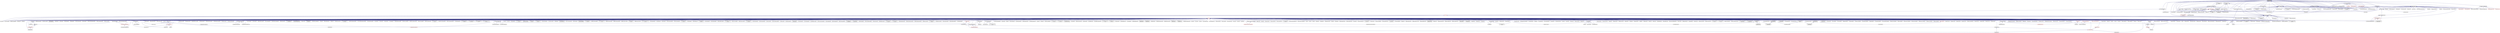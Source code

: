 digraph "counters.hpp"
{
  edge [fontname="Helvetica",fontsize="10",labelfontname="Helvetica",labelfontsize="10"];
  node [fontname="Helvetica",fontsize="10",shape=record];
  Node201 [label="counters.hpp",height=0.2,width=0.4,color="black", fillcolor="grey75", style="filled", fontcolor="black"];
  Node201 -> Node202 [dir="back",color="midnightblue",fontsize="10",style="solid",fontname="Helvetica"];
  Node202 [label="sine.cpp",height=0.2,width=0.4,color="black", fillcolor="white", style="filled",URL="$d3/d0d/server_2sine_8cpp.html"];
  Node201 -> Node203 [dir="back",color="midnightblue",fontsize="10",style="solid",fontname="Helvetica"];
  Node203 [label="performance_counters.hpp",height=0.2,width=0.4,color="black", fillcolor="white", style="filled",URL="$d6/dac/performance__counters_8hpp.html"];
  Node203 -> Node204 [dir="back",color="midnightblue",fontsize="10",style="solid",fontname="Helvetica"];
  Node204 [label="1d_stencil_4_repart.cpp",height=0.2,width=0.4,color="black", fillcolor="white", style="filled",URL="$d0/d6b/1d__stencil__4__repart_8cpp.html"];
  Node203 -> Node205 [dir="back",color="midnightblue",fontsize="10",style="solid",fontname="Helvetica"];
  Node205 [label="1d_stencil_4_throttle.cpp",height=0.2,width=0.4,color="black", fillcolor="white", style="filled",URL="$d6/de5/1d__stencil__4__throttle_8cpp.html"];
  Node203 -> Node206 [dir="back",color="midnightblue",fontsize="10",style="solid",fontname="Helvetica"];
  Node206 [label="apex_policy_engine\l_active_thread_count.cpp",height=0.2,width=0.4,color="black", fillcolor="white", style="filled",URL="$d5/d01/apex__policy__engine__active__thread__count_8cpp.html"];
  Node203 -> Node207 [dir="back",color="midnightblue",fontsize="10",style="solid",fontname="Helvetica"];
  Node207 [label="heartbeat.cpp",height=0.2,width=0.4,color="black", fillcolor="white", style="filled",URL="$d8/d98/heartbeat_8cpp.html"];
  Node203 -> Node208 [dir="back",color="midnightblue",fontsize="10",style="solid",fontname="Helvetica"];
  Node208 [label="access_counter_set.cpp",height=0.2,width=0.4,color="black", fillcolor="white", style="filled",URL="$dc/d52/access__counter__set_8cpp.html"];
  Node203 -> Node209 [dir="back",color="midnightblue",fontsize="10",style="solid",fontname="Helvetica"];
  Node209 [label="simplest_performance\l_counter.cpp",height=0.2,width=0.4,color="black", fillcolor="white", style="filled",URL="$d4/d4e/simplest__performance__counter_8cpp.html"];
  Node203 -> Node210 [dir="back",color="midnightblue",fontsize="10",style="solid",fontname="Helvetica"];
  Node210 [label="sine.cpp",height=0.2,width=0.4,color="black", fillcolor="white", style="filled",URL="$d5/dd8/sine_8cpp.html"];
  Node203 -> Node211 [dir="back",color="midnightblue",fontsize="10",style="solid",fontname="Helvetica"];
  Node211 [label="hpx.hpp",height=0.2,width=0.4,color="red", fillcolor="white", style="filled",URL="$d0/daa/hpx_8hpp.html"];
  Node211 -> Node212 [dir="back",color="midnightblue",fontsize="10",style="solid",fontname="Helvetica"];
  Node212 [label="1d_stencil_1.cpp",height=0.2,width=0.4,color="black", fillcolor="white", style="filled",URL="$d2/db1/1d__stencil__1_8cpp.html"];
  Node211 -> Node213 [dir="back",color="midnightblue",fontsize="10",style="solid",fontname="Helvetica"];
  Node213 [label="1d_stencil_2.cpp",height=0.2,width=0.4,color="black", fillcolor="white", style="filled",URL="$d3/dd1/1d__stencil__2_8cpp.html"];
  Node211 -> Node214 [dir="back",color="midnightblue",fontsize="10",style="solid",fontname="Helvetica"];
  Node214 [label="1d_stencil_3.cpp",height=0.2,width=0.4,color="black", fillcolor="white", style="filled",URL="$db/d19/1d__stencil__3_8cpp.html"];
  Node211 -> Node215 [dir="back",color="midnightblue",fontsize="10",style="solid",fontname="Helvetica"];
  Node215 [label="1d_stencil_4.cpp",height=0.2,width=0.4,color="black", fillcolor="white", style="filled",URL="$d1/d7d/1d__stencil__4_8cpp.html"];
  Node211 -> Node216 [dir="back",color="midnightblue",fontsize="10",style="solid",fontname="Helvetica"];
  Node216 [label="1d_stencil_4_parallel.cpp",height=0.2,width=0.4,color="black", fillcolor="white", style="filled",URL="$d6/d05/1d__stencil__4__parallel_8cpp.html"];
  Node211 -> Node204 [dir="back",color="midnightblue",fontsize="10",style="solid",fontname="Helvetica"];
  Node211 -> Node205 [dir="back",color="midnightblue",fontsize="10",style="solid",fontname="Helvetica"];
  Node211 -> Node217 [dir="back",color="midnightblue",fontsize="10",style="solid",fontname="Helvetica"];
  Node217 [label="1d_stencil_5.cpp",height=0.2,width=0.4,color="black", fillcolor="white", style="filled",URL="$d7/d2a/1d__stencil__5_8cpp.html"];
  Node211 -> Node218 [dir="back",color="midnightblue",fontsize="10",style="solid",fontname="Helvetica"];
  Node218 [label="1d_stencil_6.cpp",height=0.2,width=0.4,color="black", fillcolor="white", style="filled",URL="$db/de7/1d__stencil__6_8cpp.html"];
  Node211 -> Node219 [dir="back",color="midnightblue",fontsize="10",style="solid",fontname="Helvetica"];
  Node219 [label="1d_stencil_7.cpp",height=0.2,width=0.4,color="black", fillcolor="white", style="filled",URL="$d4/d5a/1d__stencil__7_8cpp.html"];
  Node211 -> Node220 [dir="back",color="midnightblue",fontsize="10",style="solid",fontname="Helvetica"];
  Node220 [label="1d_stencil_8.cpp",height=0.2,width=0.4,color="black", fillcolor="white", style="filled",URL="$df/de0/1d__stencil__8_8cpp.html"];
  Node211 -> Node221 [dir="back",color="midnightblue",fontsize="10",style="solid",fontname="Helvetica"];
  Node221 [label="accumulator.cpp",height=0.2,width=0.4,color="black", fillcolor="white", style="filled",URL="$d1/d81/accumulator_8cpp.html"];
  Node211 -> Node222 [dir="back",color="midnightblue",fontsize="10",style="solid",fontname="Helvetica"];
  Node222 [label="accumulator.hpp",height=0.2,width=0.4,color="red", fillcolor="white", style="filled",URL="$d4/d9d/server_2accumulator_8hpp.html"];
  Node222 -> Node221 [dir="back",color="midnightblue",fontsize="10",style="solid",fontname="Helvetica"];
  Node211 -> Node225 [dir="back",color="midnightblue",fontsize="10",style="solid",fontname="Helvetica"];
  Node225 [label="template_function_accumulator.hpp",height=0.2,width=0.4,color="black", fillcolor="white", style="filled",URL="$d7/da6/server_2template__function__accumulator_8hpp.html"];
  Node225 -> Node226 [dir="back",color="midnightblue",fontsize="10",style="solid",fontname="Helvetica"];
  Node226 [label="template_function_accumulator.cpp",height=0.2,width=0.4,color="black", fillcolor="white", style="filled",URL="$d5/d02/template__function__accumulator_8cpp.html"];
  Node225 -> Node227 [dir="back",color="midnightblue",fontsize="10",style="solid",fontname="Helvetica"];
  Node227 [label="template_function_accumulator.hpp",height=0.2,width=0.4,color="red", fillcolor="white", style="filled",URL="$d3/de9/template__function__accumulator_8hpp.html"];
  Node211 -> Node229 [dir="back",color="midnightblue",fontsize="10",style="solid",fontname="Helvetica"];
  Node229 [label="template_accumulator.cpp",height=0.2,width=0.4,color="black", fillcolor="white", style="filled",URL="$d0/d4a/template__accumulator_8cpp.html"];
  Node211 -> Node226 [dir="back",color="midnightblue",fontsize="10",style="solid",fontname="Helvetica"];
  Node211 -> Node227 [dir="back",color="midnightblue",fontsize="10",style="solid",fontname="Helvetica"];
  Node211 -> Node230 [dir="back",color="midnightblue",fontsize="10",style="solid",fontname="Helvetica"];
  Node230 [label="allgather_module.cpp",height=0.2,width=0.4,color="black", fillcolor="white", style="filled",URL="$df/de4/allgather__module_8cpp.html"];
  Node211 -> Node231 [dir="back",color="midnightblue",fontsize="10",style="solid",fontname="Helvetica"];
  Node231 [label="allgather.cpp",height=0.2,width=0.4,color="black", fillcolor="white", style="filled",URL="$d7/d06/allgather_8cpp.html"];
  Node211 -> Node232 [dir="back",color="midnightblue",fontsize="10",style="solid",fontname="Helvetica"];
  Node232 [label="allgather_and_gate.cpp",height=0.2,width=0.4,color="black", fillcolor="white", style="filled",URL="$d1/d56/allgather__and__gate_8cpp.html"];
  Node211 -> Node233 [dir="back",color="midnightblue",fontsize="10",style="solid",fontname="Helvetica"];
  Node233 [label="ag_client.cpp",height=0.2,width=0.4,color="black", fillcolor="white", style="filled",URL="$d4/d5d/ag__client_8cpp.html"];
  Node211 -> Node234 [dir="back",color="midnightblue",fontsize="10",style="solid",fontname="Helvetica"];
  Node234 [label="hpx_thread_phase.cpp",height=0.2,width=0.4,color="black", fillcolor="white", style="filled",URL="$d5/dca/hpx__thread__phase_8cpp.html"];
  Node211 -> Node235 [dir="back",color="midnightblue",fontsize="10",style="solid",fontname="Helvetica"];
  Node235 [label="os_thread_num.cpp",height=0.2,width=0.4,color="black", fillcolor="white", style="filled",URL="$d2/dfb/os__thread__num_8cpp.html"];
  Node211 -> Node236 [dir="back",color="midnightblue",fontsize="10",style="solid",fontname="Helvetica"];
  Node236 [label="cancelable_action.cpp",height=0.2,width=0.4,color="black", fillcolor="white", style="filled",URL="$d5/d0c/cancelable__action_8cpp.html"];
  Node211 -> Node237 [dir="back",color="midnightblue",fontsize="10",style="solid",fontname="Helvetica"];
  Node237 [label="cancelable_action.hpp",height=0.2,width=0.4,color="black", fillcolor="white", style="filled",URL="$d5/d4d/server_2cancelable__action_8hpp.html"];
  Node237 -> Node236 [dir="back",color="midnightblue",fontsize="10",style="solid",fontname="Helvetica"];
  Node237 -> Node238 [dir="back",color="midnightblue",fontsize="10",style="solid",fontname="Helvetica"];
  Node238 [label="cancelable_action.hpp",height=0.2,width=0.4,color="red", fillcolor="white", style="filled",URL="$d0/da3/stubs_2cancelable__action_8hpp.html"];
  Node211 -> Node238 [dir="back",color="midnightblue",fontsize="10",style="solid",fontname="Helvetica"];
  Node211 -> Node240 [dir="back",color="midnightblue",fontsize="10",style="solid",fontname="Helvetica"];
  Node240 [label="cancelable_action_client.cpp",height=0.2,width=0.4,color="black", fillcolor="white", style="filled",URL="$d1/db8/cancelable__action__client_8cpp.html"];
  Node211 -> Node241 [dir="back",color="midnightblue",fontsize="10",style="solid",fontname="Helvetica"];
  Node241 [label="cublas_matmul.cpp",height=0.2,width=0.4,color="black", fillcolor="white", style="filled",URL="$dd/d84/cublas__matmul_8cpp.html"];
  Node211 -> Node242 [dir="back",color="midnightblue",fontsize="10",style="solid",fontname="Helvetica"];
  Node242 [label="win_perf_counters.cpp",height=0.2,width=0.4,color="black", fillcolor="white", style="filled",URL="$d8/d11/win__perf__counters_8cpp.html"];
  Node211 -> Node243 [dir="back",color="midnightblue",fontsize="10",style="solid",fontname="Helvetica"];
  Node243 [label="win_perf_counters.hpp",height=0.2,width=0.4,color="black", fillcolor="white", style="filled",URL="$d5/da7/win__perf__counters_8hpp.html"];
  Node211 -> Node244 [dir="back",color="midnightblue",fontsize="10",style="solid",fontname="Helvetica"];
  Node244 [label="hello_world_component.hpp",height=0.2,width=0.4,color="red", fillcolor="white", style="filled",URL="$df/df0/hello__world__component_8hpp.html"];
  Node211 -> Node247 [dir="back",color="midnightblue",fontsize="10",style="solid",fontname="Helvetica"];
  Node247 [label="interpolate1d.cpp",height=0.2,width=0.4,color="black", fillcolor="white", style="filled",URL="$d0/d05/interpolate1d_8cpp.html"];
  Node211 -> Node248 [dir="back",color="midnightblue",fontsize="10",style="solid",fontname="Helvetica"];
  Node248 [label="partition.hpp",height=0.2,width=0.4,color="black", fillcolor="white", style="filled",URL="$d0/d7a/examples_2interpolate1d_2interpolate1d_2partition_8hpp.html"];
  Node248 -> Node247 [dir="back",color="midnightblue",fontsize="10",style="solid",fontname="Helvetica"];
  Node248 -> Node249 [dir="back",color="midnightblue",fontsize="10",style="solid",fontname="Helvetica"];
  Node249 [label="interpolate1d.hpp",height=0.2,width=0.4,color="red", fillcolor="white", style="filled",URL="$d4/dc7/interpolate1d_8hpp.html"];
  Node249 -> Node247 [dir="back",color="midnightblue",fontsize="10",style="solid",fontname="Helvetica"];
  Node211 -> Node251 [dir="back",color="midnightblue",fontsize="10",style="solid",fontname="Helvetica"];
  Node251 [label="partition.hpp",height=0.2,width=0.4,color="black", fillcolor="white", style="filled",URL="$d0/dff/examples_2interpolate1d_2interpolate1d_2server_2partition_8hpp.html"];
  Node251 -> Node248 [dir="back",color="midnightblue",fontsize="10",style="solid",fontname="Helvetica"];
  Node251 -> Node252 [dir="back",color="midnightblue",fontsize="10",style="solid",fontname="Helvetica"];
  Node252 [label="partition.cpp",height=0.2,width=0.4,color="black", fillcolor="white", style="filled",URL="$d0/d4f/examples_2interpolate1d_2interpolate1d_2server_2partition_8cpp.html"];
  Node211 -> Node249 [dir="back",color="midnightblue",fontsize="10",style="solid",fontname="Helvetica"];
  Node211 -> Node253 [dir="back",color="midnightblue",fontsize="10",style="solid",fontname="Helvetica"];
  Node253 [label="read_values.cpp",height=0.2,width=0.4,color="black", fillcolor="white", style="filled",URL="$d0/d8c/interpolate1d_2interpolate1d_2read__values_8cpp.html"];
  Node211 -> Node252 [dir="back",color="midnightblue",fontsize="10",style="solid",fontname="Helvetica"];
  Node211 -> Node254 [dir="back",color="midnightblue",fontsize="10",style="solid",fontname="Helvetica"];
  Node254 [label="jacobi.cpp",height=0.2,width=0.4,color="black", fillcolor="white", style="filled",URL="$d2/d27/jacobi_8cpp.html"];
  Node211 -> Node255 [dir="back",color="midnightblue",fontsize="10",style="solid",fontname="Helvetica"];
  Node255 [label="grid.cpp",height=0.2,width=0.4,color="black", fillcolor="white", style="filled",URL="$d6/d1b/jacobi__component_2grid_8cpp.html"];
  Node211 -> Node256 [dir="back",color="midnightblue",fontsize="10",style="solid",fontname="Helvetica"];
  Node256 [label="row.cpp",height=0.2,width=0.4,color="black", fillcolor="white", style="filled",URL="$d3/d86/server_2row_8cpp.html"];
  Node211 -> Node257 [dir="back",color="midnightblue",fontsize="10",style="solid",fontname="Helvetica"];
  Node257 [label="solver.cpp",height=0.2,width=0.4,color="black", fillcolor="white", style="filled",URL="$d6/d94/solver_8cpp.html"];
  Node211 -> Node258 [dir="back",color="midnightblue",fontsize="10",style="solid",fontname="Helvetica"];
  Node258 [label="stencil_iterator.cpp",height=0.2,width=0.4,color="black", fillcolor="white", style="filled",URL="$d6/de1/server_2stencil__iterator_8cpp.html"];
  Node211 -> Node259 [dir="back",color="midnightblue",fontsize="10",style="solid",fontname="Helvetica"];
  Node259 [label="stencil_iterator.cpp",height=0.2,width=0.4,color="black", fillcolor="white", style="filled",URL="$d7/d71/stencil__iterator_8cpp.html"];
  Node211 -> Node260 [dir="back",color="midnightblue",fontsize="10",style="solid",fontname="Helvetica"];
  Node260 [label="jacobi.cpp",height=0.2,width=0.4,color="black", fillcolor="white", style="filled",URL="$d3/d44/smp_2jacobi_8cpp.html"];
  Node211 -> Node261 [dir="back",color="midnightblue",fontsize="10",style="solid",fontname="Helvetica"];
  Node261 [label="jacobi_hpx.cpp",height=0.2,width=0.4,color="black", fillcolor="white", style="filled",URL="$d8/d72/jacobi__hpx_8cpp.html"];
  Node211 -> Node262 [dir="back",color="midnightblue",fontsize="10",style="solid",fontname="Helvetica"];
  Node262 [label="jacobi_nonuniform.cpp",height=0.2,width=0.4,color="black", fillcolor="white", style="filled",URL="$dd/ddc/jacobi__nonuniform_8cpp.html"];
  Node211 -> Node263 [dir="back",color="midnightblue",fontsize="10",style="solid",fontname="Helvetica"];
  Node263 [label="jacobi_nonuniform_hpx.cpp",height=0.2,width=0.4,color="black", fillcolor="white", style="filled",URL="$de/d56/jacobi__nonuniform__hpx_8cpp.html"];
  Node211 -> Node264 [dir="back",color="midnightblue",fontsize="10",style="solid",fontname="Helvetica"];
  Node264 [label="nqueen.cpp",height=0.2,width=0.4,color="black", fillcolor="white", style="filled",URL="$db/dca/nqueen_8cpp.html"];
  Node211 -> Node265 [dir="back",color="midnightblue",fontsize="10",style="solid",fontname="Helvetica"];
  Node265 [label="nqueen.hpp",height=0.2,width=0.4,color="red", fillcolor="white", style="filled",URL="$de/d58/server_2nqueen_8hpp.html"];
  Node265 -> Node264 [dir="back",color="midnightblue",fontsize="10",style="solid",fontname="Helvetica"];
  Node211 -> Node268 [dir="back",color="midnightblue",fontsize="10",style="solid",fontname="Helvetica"];
  Node268 [label="nqueen_client.cpp",height=0.2,width=0.4,color="black", fillcolor="white", style="filled",URL="$d3/d5e/nqueen__client_8cpp.html"];
  Node211 -> Node202 [dir="back",color="midnightblue",fontsize="10",style="solid",fontname="Helvetica"];
  Node211 -> Node269 [dir="back",color="midnightblue",fontsize="10",style="solid",fontname="Helvetica"];
  Node269 [label="sine.hpp",height=0.2,width=0.4,color="black", fillcolor="white", style="filled",URL="$d8/dac/sine_8hpp.html"];
  Node269 -> Node202 [dir="back",color="midnightblue",fontsize="10",style="solid",fontname="Helvetica"];
  Node269 -> Node210 [dir="back",color="midnightblue",fontsize="10",style="solid",fontname="Helvetica"];
  Node211 -> Node210 [dir="back",color="midnightblue",fontsize="10",style="solid",fontname="Helvetica"];
  Node211 -> Node270 [dir="back",color="midnightblue",fontsize="10",style="solid",fontname="Helvetica"];
  Node270 [label="sine_client.cpp",height=0.2,width=0.4,color="black", fillcolor="white", style="filled",URL="$db/d62/sine__client_8cpp.html"];
  Node211 -> Node271 [dir="back",color="midnightblue",fontsize="10",style="solid",fontname="Helvetica"];
  Node271 [label="qt.cpp",height=0.2,width=0.4,color="black", fillcolor="white", style="filled",URL="$df/d90/qt_8cpp.html"];
  Node211 -> Node272 [dir="back",color="midnightblue",fontsize="10",style="solid",fontname="Helvetica"];
  Node272 [label="queue_client.cpp",height=0.2,width=0.4,color="black", fillcolor="white", style="filled",URL="$d7/d96/queue__client_8cpp.html"];
  Node211 -> Node273 [dir="back",color="midnightblue",fontsize="10",style="solid",fontname="Helvetica"];
  Node273 [label="customize_async.cpp",height=0.2,width=0.4,color="black", fillcolor="white", style="filled",URL="$d0/d82/customize__async_8cpp.html"];
  Node211 -> Node274 [dir="back",color="midnightblue",fontsize="10",style="solid",fontname="Helvetica"];
  Node274 [label="data_actions.cpp",height=0.2,width=0.4,color="black", fillcolor="white", style="filled",URL="$dc/d68/data__actions_8cpp.html"];
  Node211 -> Node275 [dir="back",color="midnightblue",fontsize="10",style="solid",fontname="Helvetica"];
  Node275 [label="error_handling.cpp",height=0.2,width=0.4,color="black", fillcolor="white", style="filled",URL="$d9/d96/error__handling_8cpp.html"];
  Node211 -> Node276 [dir="back",color="midnightblue",fontsize="10",style="solid",fontname="Helvetica"];
  Node276 [label="event_synchronization.cpp",height=0.2,width=0.4,color="black", fillcolor="white", style="filled",URL="$d0/d35/event__synchronization_8cpp.html"];
  Node211 -> Node277 [dir="back",color="midnightblue",fontsize="10",style="solid",fontname="Helvetica"];
  Node277 [label="factorial.cpp",height=0.2,width=0.4,color="black", fillcolor="white", style="filled",URL="$d9/d00/factorial_8cpp.html"];
  Node211 -> Node278 [dir="back",color="midnightblue",fontsize="10",style="solid",fontname="Helvetica"];
  Node278 [label="file_serialization.cpp",height=0.2,width=0.4,color="black", fillcolor="white", style="filled",URL="$de/d58/file__serialization_8cpp.html"];
  Node211 -> Node279 [dir="back",color="midnightblue",fontsize="10",style="solid",fontname="Helvetica"];
  Node279 [label="init_globally.cpp",height=0.2,width=0.4,color="black", fillcolor="white", style="filled",URL="$d6/dad/init__globally_8cpp.html"];
  Node211 -> Node280 [dir="back",color="midnightblue",fontsize="10",style="solid",fontname="Helvetica"];
  Node280 [label="interest_calculator.cpp",height=0.2,width=0.4,color="black", fillcolor="white", style="filled",URL="$d2/d86/interest__calculator_8cpp.html"];
  Node211 -> Node281 [dir="back",color="midnightblue",fontsize="10",style="solid",fontname="Helvetica"];
  Node281 [label="non_atomic_rma.cpp",height=0.2,width=0.4,color="black", fillcolor="white", style="filled",URL="$d7/d8b/non__atomic__rma_8cpp.html"];
  Node211 -> Node282 [dir="back",color="midnightblue",fontsize="10",style="solid",fontname="Helvetica"];
  Node282 [label="partitioned_vector\l_spmd_foreach.cpp",height=0.2,width=0.4,color="black", fillcolor="white", style="filled",URL="$db/d7c/partitioned__vector__spmd__foreach_8cpp.html"];
  Node211 -> Node283 [dir="back",color="midnightblue",fontsize="10",style="solid",fontname="Helvetica"];
  Node283 [label="pipeline1.cpp",height=0.2,width=0.4,color="black", fillcolor="white", style="filled",URL="$d5/d77/pipeline1_8cpp.html"];
  Node211 -> Node284 [dir="back",color="midnightblue",fontsize="10",style="solid",fontname="Helvetica"];
  Node284 [label="quicksort.cpp",height=0.2,width=0.4,color="black", fillcolor="white", style="filled",URL="$d3/d1e/quicksort_8cpp.html"];
  Node211 -> Node285 [dir="back",color="midnightblue",fontsize="10",style="solid",fontname="Helvetica"];
  Node285 [label="receive_buffer.cpp",height=0.2,width=0.4,color="black", fillcolor="white", style="filled",URL="$d7/d10/receive__buffer_8cpp.html"];
  Node211 -> Node286 [dir="back",color="midnightblue",fontsize="10",style="solid",fontname="Helvetica"];
  Node286 [label="safe_object.cpp",height=0.2,width=0.4,color="black", fillcolor="white", style="filled",URL="$dd/d52/safe__object_8cpp.html"];
  Node211 -> Node287 [dir="back",color="midnightblue",fontsize="10",style="solid",fontname="Helvetica"];
  Node287 [label="sort_by_key_demo.cpp",height=0.2,width=0.4,color="black", fillcolor="white", style="filled",URL="$da/d20/sort__by__key__demo_8cpp.html"];
  Node211 -> Node288 [dir="back",color="midnightblue",fontsize="10",style="solid",fontname="Helvetica"];
  Node288 [label="timed_wake.cpp",height=0.2,width=0.4,color="black", fillcolor="white", style="filled",URL="$d8/df9/timed__wake_8cpp.html"];
  Node211 -> Node289 [dir="back",color="midnightblue",fontsize="10",style="solid",fontname="Helvetica"];
  Node289 [label="vector_counting_dotproduct.cpp",height=0.2,width=0.4,color="black", fillcolor="white", style="filled",URL="$df/de9/vector__counting__dotproduct_8cpp.html"];
  Node211 -> Node290 [dir="back",color="midnightblue",fontsize="10",style="solid",fontname="Helvetica"];
  Node290 [label="vector_zip_dotproduct.cpp",height=0.2,width=0.4,color="black", fillcolor="white", style="filled",URL="$dc/d18/vector__zip__dotproduct_8cpp.html"];
  Node211 -> Node291 [dir="back",color="midnightblue",fontsize="10",style="solid",fontname="Helvetica"];
  Node291 [label="zerocopy_rdma.cpp",height=0.2,width=0.4,color="black", fillcolor="white", style="filled",URL="$d1/dad/zerocopy__rdma_8cpp.html"];
  Node211 -> Node292 [dir="back",color="midnightblue",fontsize="10",style="solid",fontname="Helvetica"];
  Node292 [label="random_mem_access.cpp",height=0.2,width=0.4,color="black", fillcolor="white", style="filled",URL="$d1/d51/random__mem__access_8cpp.html"];
  Node211 -> Node293 [dir="back",color="midnightblue",fontsize="10",style="solid",fontname="Helvetica"];
  Node293 [label="random_mem_access.hpp",height=0.2,width=0.4,color="red", fillcolor="white", style="filled",URL="$d0/d19/server_2random__mem__access_8hpp.html"];
  Node293 -> Node292 [dir="back",color="midnightblue",fontsize="10",style="solid",fontname="Helvetica"];
  Node211 -> Node296 [dir="back",color="midnightblue",fontsize="10",style="solid",fontname="Helvetica"];
  Node296 [label="random_mem_access_client.cpp",height=0.2,width=0.4,color="black", fillcolor="white", style="filled",URL="$df/d1b/random__mem__access__client_8cpp.html"];
  Node211 -> Node297 [dir="back",color="midnightblue",fontsize="10",style="solid",fontname="Helvetica"];
  Node297 [label="oversubscribing_resource\l_partitioner.cpp",height=0.2,width=0.4,color="black", fillcolor="white", style="filled",URL="$dd/dee/oversubscribing__resource__partitioner_8cpp.html"];
  Node211 -> Node298 [dir="back",color="midnightblue",fontsize="10",style="solid",fontname="Helvetica"];
  Node298 [label="simple_resource_partitioner.cpp",height=0.2,width=0.4,color="black", fillcolor="white", style="filled",URL="$d5/df9/simple__resource__partitioner_8cpp.html"];
  Node211 -> Node299 [dir="back",color="midnightblue",fontsize="10",style="solid",fontname="Helvetica"];
  Node299 [label="dimension.hpp",height=0.2,width=0.4,color="red", fillcolor="white", style="filled",URL="$d6/d39/sheneos_2sheneos_2dimension_8hpp.html"];
  Node299 -> Node305 [dir="back",color="midnightblue",fontsize="10",style="solid",fontname="Helvetica"];
  Node305 [label="partition3d.hpp",height=0.2,width=0.4,color="black", fillcolor="white", style="filled",URL="$dd/dbf/server_2partition3d_8hpp.html"];
  Node305 -> Node306 [dir="back",color="midnightblue",fontsize="10",style="solid",fontname="Helvetica"];
  Node306 [label="partition3d.hpp",height=0.2,width=0.4,color="black", fillcolor="white", style="filled",URL="$d1/d50/partition3d_8hpp.html"];
  Node306 -> Node302 [dir="back",color="midnightblue",fontsize="10",style="solid",fontname="Helvetica"];
  Node302 [label="interpolator.cpp",height=0.2,width=0.4,color="black", fillcolor="white", style="filled",URL="$d5/d02/interpolator_8cpp.html"];
  Node306 -> Node307 [dir="back",color="midnightblue",fontsize="10",style="solid",fontname="Helvetica"];
  Node307 [label="interpolator.hpp",height=0.2,width=0.4,color="red", fillcolor="white", style="filled",URL="$dc/d3b/interpolator_8hpp.html"];
  Node307 -> Node302 [dir="back",color="midnightblue",fontsize="10",style="solid",fontname="Helvetica"];
  Node307 -> Node310 [dir="back",color="midnightblue",fontsize="10",style="solid",fontname="Helvetica"];
  Node310 [label="sheneos_test.cpp",height=0.2,width=0.4,color="black", fillcolor="white", style="filled",URL="$d4/d6e/sheneos__test_8cpp.html"];
  Node305 -> Node304 [dir="back",color="midnightblue",fontsize="10",style="solid",fontname="Helvetica"];
  Node304 [label="partition3d.cpp",height=0.2,width=0.4,color="black", fillcolor="white", style="filled",URL="$de/d70/partition3d_8cpp.html"];
  Node211 -> Node302 [dir="back",color="midnightblue",fontsize="10",style="solid",fontname="Helvetica"];
  Node211 -> Node306 [dir="back",color="midnightblue",fontsize="10",style="solid",fontname="Helvetica"];
  Node211 -> Node305 [dir="back",color="midnightblue",fontsize="10",style="solid",fontname="Helvetica"];
  Node211 -> Node307 [dir="back",color="midnightblue",fontsize="10",style="solid",fontname="Helvetica"];
  Node211 -> Node311 [dir="back",color="midnightblue",fontsize="10",style="solid",fontname="Helvetica"];
  Node311 [label="configuration.hpp",height=0.2,width=0.4,color="red", fillcolor="white", style="filled",URL="$dc/d0a/configuration_8hpp.html"];
  Node311 -> Node307 [dir="back",color="midnightblue",fontsize="10",style="solid",fontname="Helvetica"];
  Node211 -> Node303 [dir="back",color="midnightblue",fontsize="10",style="solid",fontname="Helvetica"];
  Node303 [label="read_values.cpp",height=0.2,width=0.4,color="black", fillcolor="white", style="filled",URL="$d7/da4/sheneos_2sheneos_2read__values_8cpp.html"];
  Node211 -> Node304 [dir="back",color="midnightblue",fontsize="10",style="solid",fontname="Helvetica"];
  Node211 -> Node310 [dir="back",color="midnightblue",fontsize="10",style="solid",fontname="Helvetica"];
  Node211 -> Node313 [dir="back",color="midnightblue",fontsize="10",style="solid",fontname="Helvetica"];
  Node313 [label="startup_shutdown.cpp",height=0.2,width=0.4,color="black", fillcolor="white", style="filled",URL="$d3/dfc/server_2startup__shutdown_8cpp.html"];
  Node211 -> Node314 [dir="back",color="midnightblue",fontsize="10",style="solid",fontname="Helvetica"];
  Node314 [label="startup_shutdown.cpp",height=0.2,width=0.4,color="black", fillcolor="white", style="filled",URL="$d0/ddb/startup__shutdown_8cpp.html"];
  Node211 -> Node315 [dir="back",color="midnightblue",fontsize="10",style="solid",fontname="Helvetica"];
  Node315 [label="spin.cpp",height=0.2,width=0.4,color="black", fillcolor="white", style="filled",URL="$d7/df2/spin_8cpp.html"];
  Node211 -> Node316 [dir="back",color="midnightblue",fontsize="10",style="solid",fontname="Helvetica"];
  Node316 [label="throttle.cpp",height=0.2,width=0.4,color="black", fillcolor="white", style="filled",URL="$de/d56/server_2throttle_8cpp.html"];
  Node211 -> Node317 [dir="back",color="midnightblue",fontsize="10",style="solid",fontname="Helvetica"];
  Node317 [label="throttle.hpp",height=0.2,width=0.4,color="black", fillcolor="white", style="filled",URL="$db/dc9/server_2throttle_8hpp.html"];
  Node317 -> Node316 [dir="back",color="midnightblue",fontsize="10",style="solid",fontname="Helvetica"];
  Node317 -> Node318 [dir="back",color="midnightblue",fontsize="10",style="solid",fontname="Helvetica"];
  Node318 [label="throttle.hpp",height=0.2,width=0.4,color="black", fillcolor="white", style="filled",URL="$d5/dec/stubs_2throttle_8hpp.html"];
  Node318 -> Node319 [dir="back",color="midnightblue",fontsize="10",style="solid",fontname="Helvetica"];
  Node319 [label="throttle.hpp",height=0.2,width=0.4,color="red", fillcolor="white", style="filled",URL="$d2/d2e/throttle_8hpp.html"];
  Node319 -> Node320 [dir="back",color="midnightblue",fontsize="10",style="solid",fontname="Helvetica"];
  Node320 [label="throttle.cpp",height=0.2,width=0.4,color="black", fillcolor="white", style="filled",URL="$db/d02/throttle_8cpp.html"];
  Node211 -> Node318 [dir="back",color="midnightblue",fontsize="10",style="solid",fontname="Helvetica"];
  Node211 -> Node320 [dir="back",color="midnightblue",fontsize="10",style="solid",fontname="Helvetica"];
  Node211 -> Node319 [dir="back",color="midnightblue",fontsize="10",style="solid",fontname="Helvetica"];
  Node211 -> Node322 [dir="back",color="midnightblue",fontsize="10",style="solid",fontname="Helvetica"];
  Node322 [label="transpose_await.cpp",height=0.2,width=0.4,color="black", fillcolor="white", style="filled",URL="$de/d68/transpose__await_8cpp.html"];
  Node211 -> Node323 [dir="back",color="midnightblue",fontsize="10",style="solid",fontname="Helvetica"];
  Node323 [label="transpose_block.cpp",height=0.2,width=0.4,color="black", fillcolor="white", style="filled",URL="$d0/de1/transpose__block_8cpp.html"];
  Node211 -> Node324 [dir="back",color="midnightblue",fontsize="10",style="solid",fontname="Helvetica"];
  Node324 [label="transpose_block_numa.cpp",height=0.2,width=0.4,color="black", fillcolor="white", style="filled",URL="$dd/d3b/transpose__block__numa_8cpp.html"];
  Node211 -> Node325 [dir="back",color="midnightblue",fontsize="10",style="solid",fontname="Helvetica"];
  Node325 [label="transpose_serial.cpp",height=0.2,width=0.4,color="black", fillcolor="white", style="filled",URL="$db/d74/transpose__serial_8cpp.html"];
  Node211 -> Node326 [dir="back",color="midnightblue",fontsize="10",style="solid",fontname="Helvetica"];
  Node326 [label="transpose_serial_block.cpp",height=0.2,width=0.4,color="black", fillcolor="white", style="filled",URL="$d8/daa/transpose__serial__block_8cpp.html"];
  Node211 -> Node327 [dir="back",color="midnightblue",fontsize="10",style="solid",fontname="Helvetica"];
  Node327 [label="transpose_serial_vector.cpp",height=0.2,width=0.4,color="black", fillcolor="white", style="filled",URL="$d4/d04/transpose__serial__vector_8cpp.html"];
  Node211 -> Node328 [dir="back",color="midnightblue",fontsize="10",style="solid",fontname="Helvetica"];
  Node328 [label="transpose_smp.cpp",height=0.2,width=0.4,color="black", fillcolor="white", style="filled",URL="$d2/d99/transpose__smp_8cpp.html"];
  Node211 -> Node329 [dir="back",color="midnightblue",fontsize="10",style="solid",fontname="Helvetica"];
  Node329 [label="transpose_smp_block.cpp",height=0.2,width=0.4,color="black", fillcolor="white", style="filled",URL="$da/d4d/transpose__smp__block_8cpp.html"];
  Node211 -> Node330 [dir="back",color="midnightblue",fontsize="10",style="solid",fontname="Helvetica"];
  Node330 [label="simple_central_tuplespace.hpp",height=0.2,width=0.4,color="red", fillcolor="white", style="filled",URL="$db/d69/server_2simple__central__tuplespace_8hpp.html"];
  Node330 -> Node331 [dir="back",color="midnightblue",fontsize="10",style="solid",fontname="Helvetica"];
  Node331 [label="simple_central_tuplespace.cpp",height=0.2,width=0.4,color="black", fillcolor="white", style="filled",URL="$d3/dec/simple__central__tuplespace_8cpp.html"];
  Node211 -> Node335 [dir="back",color="midnightblue",fontsize="10",style="solid",fontname="Helvetica"];
  Node335 [label="tuples_warehouse.hpp",height=0.2,width=0.4,color="black", fillcolor="white", style="filled",URL="$da/de6/tuples__warehouse_8hpp.html"];
  Node335 -> Node330 [dir="back",color="midnightblue",fontsize="10",style="solid",fontname="Helvetica"];
  Node211 -> Node331 [dir="back",color="midnightblue",fontsize="10",style="solid",fontname="Helvetica"];
  Node211 -> Node336 [dir="back",color="midnightblue",fontsize="10",style="solid",fontname="Helvetica"];
  Node336 [label="hpx_runtime.cpp",height=0.2,width=0.4,color="black", fillcolor="white", style="filled",URL="$d7/d1e/hpx__runtime_8cpp.html"];
  Node211 -> Node337 [dir="back",color="midnightblue",fontsize="10",style="solid",fontname="Helvetica"];
  Node337 [label="synchronize.cpp",height=0.2,width=0.4,color="black", fillcolor="white", style="filled",URL="$da/da2/synchronize_8cpp.html"];
  Node211 -> Node338 [dir="back",color="midnightblue",fontsize="10",style="solid",fontname="Helvetica"];
  Node338 [label="agas_cache_timings.cpp",height=0.2,width=0.4,color="black", fillcolor="white", style="filled",URL="$dd/d37/agas__cache__timings_8cpp.html"];
  Node211 -> Node339 [dir="back",color="midnightblue",fontsize="10",style="solid",fontname="Helvetica"];
  Node339 [label="async_overheads.cpp",height=0.2,width=0.4,color="black", fillcolor="white", style="filled",URL="$de/da6/async__overheads_8cpp.html"];
  Node211 -> Node340 [dir="back",color="midnightblue",fontsize="10",style="solid",fontname="Helvetica"];
  Node340 [label="coroutines_call_overhead.cpp",height=0.2,width=0.4,color="black", fillcolor="white", style="filled",URL="$da/d1e/coroutines__call__overhead_8cpp.html"];
  Node211 -> Node341 [dir="back",color="midnightblue",fontsize="10",style="solid",fontname="Helvetica"];
  Node341 [label="foreach_scaling.cpp",height=0.2,width=0.4,color="black", fillcolor="white", style="filled",URL="$d4/d94/foreach__scaling_8cpp.html"];
  Node211 -> Node342 [dir="back",color="midnightblue",fontsize="10",style="solid",fontname="Helvetica"];
  Node342 [label="function_object_wrapper\l_overhead.cpp",height=0.2,width=0.4,color="black", fillcolor="white", style="filled",URL="$d5/d6f/function__object__wrapper__overhead_8cpp.html"];
  Node211 -> Node343 [dir="back",color="midnightblue",fontsize="10",style="solid",fontname="Helvetica"];
  Node343 [label="hpx_homogeneous_timed\l_task_spawn_executors.cpp",height=0.2,width=0.4,color="black", fillcolor="white", style="filled",URL="$d1/d3b/hpx__homogeneous__timed__task__spawn__executors_8cpp.html"];
  Node211 -> Node344 [dir="back",color="midnightblue",fontsize="10",style="solid",fontname="Helvetica"];
  Node344 [label="htts2_hpx.cpp",height=0.2,width=0.4,color="black", fillcolor="white", style="filled",URL="$d2/daf/htts2__hpx_8cpp.html"];
  Node211 -> Node345 [dir="back",color="midnightblue",fontsize="10",style="solid",fontname="Helvetica"];
  Node345 [label="partitioned_vector\l_foreach.cpp",height=0.2,width=0.4,color="black", fillcolor="white", style="filled",URL="$df/d5f/partitioned__vector__foreach_8cpp.html"];
  Node211 -> Node346 [dir="back",color="midnightblue",fontsize="10",style="solid",fontname="Helvetica"];
  Node346 [label="serialization_overhead.cpp",height=0.2,width=0.4,color="black", fillcolor="white", style="filled",URL="$d3/df8/serialization__overhead_8cpp.html"];
  Node211 -> Node347 [dir="back",color="midnightblue",fontsize="10",style="solid",fontname="Helvetica"];
  Node347 [label="sizeof.cpp",height=0.2,width=0.4,color="black", fillcolor="white", style="filled",URL="$d3/d0f/sizeof_8cpp.html"];
  Node211 -> Node348 [dir="back",color="midnightblue",fontsize="10",style="solid",fontname="Helvetica"];
  Node348 [label="skynet.cpp",height=0.2,width=0.4,color="black", fillcolor="white", style="filled",URL="$d0/dc3/skynet_8cpp.html"];
  Node211 -> Node349 [dir="back",color="midnightblue",fontsize="10",style="solid",fontname="Helvetica"];
  Node349 [label="stencil3_iterators.cpp",height=0.2,width=0.4,color="black", fillcolor="white", style="filled",URL="$db/d9e/stencil3__iterators_8cpp.html"];
  Node211 -> Node350 [dir="back",color="midnightblue",fontsize="10",style="solid",fontname="Helvetica"];
  Node350 [label="stream.cpp",height=0.2,width=0.4,color="black", fillcolor="white", style="filled",URL="$da/d5f/stream_8cpp.html"];
  Node211 -> Node351 [dir="back",color="midnightblue",fontsize="10",style="solid",fontname="Helvetica"];
  Node351 [label="timed_task_spawn.cpp",height=0.2,width=0.4,color="black", fillcolor="white", style="filled",URL="$df/de1/timed__task__spawn_8cpp.html"];
  Node211 -> Node352 [dir="back",color="midnightblue",fontsize="10",style="solid",fontname="Helvetica"];
  Node352 [label="transform_reduce_binary\l_scaling.cpp",height=0.2,width=0.4,color="black", fillcolor="white", style="filled",URL="$d1/dae/transform__reduce__binary__scaling_8cpp.html"];
  Node211 -> Node353 [dir="back",color="midnightblue",fontsize="10",style="solid",fontname="Helvetica"];
  Node353 [label="transform_reduce_scaling.cpp",height=0.2,width=0.4,color="black", fillcolor="white", style="filled",URL="$db/d2a/transform__reduce__scaling_8cpp.html"];
  Node211 -> Node354 [dir="back",color="midnightblue",fontsize="10",style="solid",fontname="Helvetica"];
  Node354 [label="minmax_element_performance.cpp",height=0.2,width=0.4,color="black", fillcolor="white", style="filled",URL="$d9/d93/minmax__element__performance_8cpp.html"];
  Node211 -> Node355 [dir="back",color="midnightblue",fontsize="10",style="solid",fontname="Helvetica"];
  Node355 [label="barrier_performance.cpp",height=0.2,width=0.4,color="black", fillcolor="white", style="filled",URL="$d6/d6c/barrier__performance_8cpp.html"];
  Node211 -> Node356 [dir="back",color="midnightblue",fontsize="10",style="solid",fontname="Helvetica"];
  Node356 [label="network_storage.cpp",height=0.2,width=0.4,color="black", fillcolor="white", style="filled",URL="$db/daa/network__storage_8cpp.html"];
  Node211 -> Node357 [dir="back",color="midnightblue",fontsize="10",style="solid",fontname="Helvetica"];
  Node357 [label="simple_profiler.hpp",height=0.2,width=0.4,color="black", fillcolor="white", style="filled",URL="$d8/d02/simple__profiler_8hpp.html"];
  Node357 -> Node356 [dir="back",color="midnightblue",fontsize="10",style="solid",fontname="Helvetica"];
  Node211 -> Node358 [dir="back",color="midnightblue",fontsize="10",style="solid",fontname="Helvetica"];
  Node358 [label="osu_bcast.cpp",height=0.2,width=0.4,color="black", fillcolor="white", style="filled",URL="$d3/dca/osu__bcast_8cpp.html"];
  Node211 -> Node359 [dir="back",color="midnightblue",fontsize="10",style="solid",fontname="Helvetica"];
  Node359 [label="osu_bibw.cpp",height=0.2,width=0.4,color="black", fillcolor="white", style="filled",URL="$d2/d04/osu__bibw_8cpp.html"];
  Node211 -> Node360 [dir="back",color="midnightblue",fontsize="10",style="solid",fontname="Helvetica"];
  Node360 [label="osu_bw.cpp",height=0.2,width=0.4,color="black", fillcolor="white", style="filled",URL="$d4/d20/osu__bw_8cpp.html"];
  Node211 -> Node361 [dir="back",color="midnightblue",fontsize="10",style="solid",fontname="Helvetica"];
  Node361 [label="osu_latency.cpp",height=0.2,width=0.4,color="black", fillcolor="white", style="filled",URL="$df/d58/osu__latency_8cpp.html"];
  Node211 -> Node362 [dir="back",color="midnightblue",fontsize="10",style="solid",fontname="Helvetica"];
  Node362 [label="osu_multi_lat.cpp",height=0.2,width=0.4,color="black", fillcolor="white", style="filled",URL="$d7/d91/osu__multi__lat_8cpp.html"];
  Node211 -> Node363 [dir="back",color="midnightblue",fontsize="10",style="solid",fontname="Helvetica"];
  Node363 [label="osu_scatter.cpp",height=0.2,width=0.4,color="black", fillcolor="white", style="filled",URL="$d4/d4c/osu__scatter_8cpp.html"];
  Node211 -> Node364 [dir="back",color="midnightblue",fontsize="10",style="solid",fontname="Helvetica"];
  Node364 [label="pingpong_performance.cpp",height=0.2,width=0.4,color="black", fillcolor="white", style="filled",URL="$de/d03/pingpong__performance_8cpp.html"];
  Node211 -> Node365 [dir="back",color="midnightblue",fontsize="10",style="solid",fontname="Helvetica"];
  Node365 [label="benchmark_is_heap.cpp",height=0.2,width=0.4,color="black", fillcolor="white", style="filled",URL="$da/d4f/benchmark__is__heap_8cpp.html"];
  Node211 -> Node366 [dir="back",color="midnightblue",fontsize="10",style="solid",fontname="Helvetica"];
  Node366 [label="benchmark_is_heap_until.cpp",height=0.2,width=0.4,color="black", fillcolor="white", style="filled",URL="$dc/df5/benchmark__is__heap__until_8cpp.html"];
  Node211 -> Node367 [dir="back",color="midnightblue",fontsize="10",style="solid",fontname="Helvetica"];
  Node367 [label="benchmark_merge.cpp",height=0.2,width=0.4,color="black", fillcolor="white", style="filled",URL="$dd/d49/benchmark__merge_8cpp.html"];
  Node211 -> Node368 [dir="back",color="midnightblue",fontsize="10",style="solid",fontname="Helvetica"];
  Node368 [label="benchmark_partition.cpp",height=0.2,width=0.4,color="black", fillcolor="white", style="filled",URL="$d9/d88/benchmark__partition_8cpp.html"];
  Node211 -> Node369 [dir="back",color="midnightblue",fontsize="10",style="solid",fontname="Helvetica"];
  Node369 [label="benchmark_partition\l_copy.cpp",height=0.2,width=0.4,color="black", fillcolor="white", style="filled",URL="$d3/d0e/benchmark__partition__copy_8cpp.html"];
  Node211 -> Node370 [dir="back",color="midnightblue",fontsize="10",style="solid",fontname="Helvetica"];
  Node370 [label="benchmark_unique_copy.cpp",height=0.2,width=0.4,color="black", fillcolor="white", style="filled",URL="$d9/d53/benchmark__unique__copy_8cpp.html"];
  Node211 -> Node371 [dir="back",color="midnightblue",fontsize="10",style="solid",fontname="Helvetica"];
  Node371 [label="action_move_semantics.cpp",height=0.2,width=0.4,color="black", fillcolor="white", style="filled",URL="$d4/db3/action__move__semantics_8cpp.html"];
  Node211 -> Node372 [dir="back",color="midnightblue",fontsize="10",style="solid",fontname="Helvetica"];
  Node372 [label="movable_objects.cpp",height=0.2,width=0.4,color="black", fillcolor="white", style="filled",URL="$d8/d65/movable__objects_8cpp.html"];
  Node211 -> Node373 [dir="back",color="midnightblue",fontsize="10",style="solid",fontname="Helvetica"];
  Node373 [label="duplicate_id_registration\l_1596.cpp",height=0.2,width=0.4,color="black", fillcolor="white", style="filled",URL="$db/d8d/duplicate__id__registration__1596_8cpp.html"];
  Node211 -> Node374 [dir="back",color="midnightblue",fontsize="10",style="solid",fontname="Helvetica"];
  Node374 [label="pass_by_value_id_type\l_action.cpp",height=0.2,width=0.4,color="black", fillcolor="white", style="filled",URL="$d0/de6/pass__by__value__id__type__action_8cpp.html"];
  Node211 -> Node375 [dir="back",color="midnightblue",fontsize="10",style="solid",fontname="Helvetica"];
  Node375 [label="register_with_basename\l_1804.cpp",height=0.2,width=0.4,color="black", fillcolor="white", style="filled",URL="$db/d95/register__with__basename__1804_8cpp.html"];
  Node211 -> Node376 [dir="back",color="midnightblue",fontsize="10",style="solid",fontname="Helvetica"];
  Node376 [label="send_gid_keep_component\l_1624.cpp",height=0.2,width=0.4,color="black", fillcolor="white", style="filled",URL="$d9/d49/send__gid__keep__component__1624_8cpp.html"];
  Node211 -> Node377 [dir="back",color="midnightblue",fontsize="10",style="solid",fontname="Helvetica"];
  Node377 [label="algorithms.cc",height=0.2,width=0.4,color="black", fillcolor="white", style="filled",URL="$d5/d1b/algorithms_8cc.html"];
  Node211 -> Node378 [dir="back",color="midnightblue",fontsize="10",style="solid",fontname="Helvetica"];
  Node378 [label="matrix_hpx.hh",height=0.2,width=0.4,color="black", fillcolor="white", style="filled",URL="$d5/d89/matrix__hpx_8hh.html"];
  Node378 -> Node379 [dir="back",color="midnightblue",fontsize="10",style="solid",fontname="Helvetica"];
  Node379 [label="block_matrix.hh",height=0.2,width=0.4,color="red", fillcolor="white", style="filled",URL="$dc/de8/block__matrix_8hh.html"];
  Node379 -> Node377 [dir="back",color="midnightblue",fontsize="10",style="solid",fontname="Helvetica"];
  Node379 -> Node383 [dir="back",color="midnightblue",fontsize="10",style="solid",fontname="Helvetica"];
  Node383 [label="block_matrix.cc",height=0.2,width=0.4,color="black", fillcolor="white", style="filled",URL="$de/d88/block__matrix_8cc.html"];
  Node379 -> Node382 [dir="back",color="midnightblue",fontsize="10",style="solid",fontname="Helvetica"];
  Node382 [label="tests.cc",height=0.2,width=0.4,color="black", fillcolor="white", style="filled",URL="$d6/d96/tests_8cc.html"];
  Node378 -> Node377 [dir="back",color="midnightblue",fontsize="10",style="solid",fontname="Helvetica"];
  Node378 -> Node381 [dir="back",color="midnightblue",fontsize="10",style="solid",fontname="Helvetica"];
  Node381 [label="matrix_hpx.cc",height=0.2,width=0.4,color="black", fillcolor="white", style="filled",URL="$d7/d32/matrix__hpx_8cc.html"];
  Node211 -> Node379 [dir="back",color="midnightblue",fontsize="10",style="solid",fontname="Helvetica"];
  Node211 -> Node383 [dir="back",color="midnightblue",fontsize="10",style="solid",fontname="Helvetica"];
  Node211 -> Node384 [dir="back",color="midnightblue",fontsize="10",style="solid",fontname="Helvetica"];
  Node384 [label="main.cc",height=0.2,width=0.4,color="black", fillcolor="white", style="filled",URL="$d9/d0f/main_8cc.html"];
  Node211 -> Node385 [dir="back",color="midnightblue",fontsize="10",style="solid",fontname="Helvetica"];
  Node385 [label="matrix.cc",height=0.2,width=0.4,color="black", fillcolor="white", style="filled",URL="$d7/dea/matrix_8cc.html"];
  Node211 -> Node381 [dir="back",color="midnightblue",fontsize="10",style="solid",fontname="Helvetica"];
  Node211 -> Node382 [dir="back",color="midnightblue",fontsize="10",style="solid",fontname="Helvetica"];
  Node211 -> Node386 [dir="back",color="midnightblue",fontsize="10",style="solid",fontname="Helvetica"];
  Node386 [label="client_1950.cpp",height=0.2,width=0.4,color="black", fillcolor="white", style="filled",URL="$d0/d79/client__1950_8cpp.html"];
  Node211 -> Node387 [dir="back",color="midnightblue",fontsize="10",style="solid",fontname="Helvetica"];
  Node387 [label="commandline_options\l_1437.cpp",height=0.2,width=0.4,color="black", fillcolor="white", style="filled",URL="$d5/dbd/commandline__options__1437_8cpp.html"];
  Node211 -> Node388 [dir="back",color="midnightblue",fontsize="10",style="solid",fontname="Helvetica"];
  Node388 [label="moveonly_constructor\l_arguments_1405.cpp",height=0.2,width=0.4,color="black", fillcolor="white", style="filled",URL="$d3/dcf/moveonly__constructor__arguments__1405_8cpp.html"];
  Node211 -> Node389 [dir="back",color="midnightblue",fontsize="10",style="solid",fontname="Helvetica"];
  Node389 [label="partitioned_vector\l_2201.cpp",height=0.2,width=0.4,color="black", fillcolor="white", style="filled",URL="$dc/d39/partitioned__vector__2201_8cpp.html"];
  Node211 -> Node390 [dir="back",color="midnightblue",fontsize="10",style="solid",fontname="Helvetica"];
  Node390 [label="dynamic_counters_loaded\l_1508.cpp",height=0.2,width=0.4,color="black", fillcolor="white", style="filled",URL="$db/d58/dynamic__counters__loaded__1508_8cpp.html"];
  Node211 -> Node391 [dir="back",color="midnightblue",fontsize="10",style="solid",fontname="Helvetica"];
  Node391 [label="id_type_ref_counting\l_1032.cpp",height=0.2,width=0.4,color="black", fillcolor="white", style="filled",URL="$d8/dfd/id__type__ref__counting__1032_8cpp.html"];
  Node211 -> Node392 [dir="back",color="midnightblue",fontsize="10",style="solid",fontname="Helvetica"];
  Node392 [label="lost_output_2236.cpp",height=0.2,width=0.4,color="black", fillcolor="white", style="filled",URL="$db/dd0/lost__output__2236_8cpp.html"];
  Node211 -> Node393 [dir="back",color="midnightblue",fontsize="10",style="solid",fontname="Helvetica"];
  Node393 [label="no_output_1173.cpp",height=0.2,width=0.4,color="black", fillcolor="white", style="filled",URL="$de/d67/no__output__1173_8cpp.html"];
  Node211 -> Node394 [dir="back",color="midnightblue",fontsize="10",style="solid",fontname="Helvetica"];
  Node394 [label="after_588.cpp",height=0.2,width=0.4,color="black", fillcolor="white", style="filled",URL="$dc/dc0/after__588_8cpp.html"];
  Node211 -> Node395 [dir="back",color="midnightblue",fontsize="10",style="solid",fontname="Helvetica"];
  Node395 [label="async_callback_with\l_bound_callback.cpp",height=0.2,width=0.4,color="black", fillcolor="white", style="filled",URL="$d2/dae/async__callback__with__bound__callback_8cpp.html"];
  Node211 -> Node396 [dir="back",color="midnightblue",fontsize="10",style="solid",fontname="Helvetica"];
  Node396 [label="async_unwrap_1037.cpp",height=0.2,width=0.4,color="black", fillcolor="white", style="filled",URL="$d4/d13/async__unwrap__1037_8cpp.html"];
  Node211 -> Node397 [dir="back",color="midnightblue",fontsize="10",style="solid",fontname="Helvetica"];
  Node397 [label="barrier_hang.cpp",height=0.2,width=0.4,color="black", fillcolor="white", style="filled",URL="$dd/d8b/barrier__hang_8cpp.html"];
  Node211 -> Node398 [dir="back",color="midnightblue",fontsize="10",style="solid",fontname="Helvetica"];
  Node398 [label="call_promise_get_gid\l_more_than_once.cpp",height=0.2,width=0.4,color="black", fillcolor="white", style="filled",URL="$d4/dd8/call__promise__get__gid__more__than__once_8cpp.html"];
  Node211 -> Node399 [dir="back",color="midnightblue",fontsize="10",style="solid",fontname="Helvetica"];
  Node399 [label="channel_register_as\l_2722.cpp",height=0.2,width=0.4,color="black", fillcolor="white", style="filled",URL="$d4/d98/channel__register__as__2722_8cpp.html"];
  Node211 -> Node400 [dir="back",color="midnightblue",fontsize="10",style="solid",fontname="Helvetica"];
  Node400 [label="dataflow_action_2008.cpp",height=0.2,width=0.4,color="black", fillcolor="white", style="filled",URL="$da/dad/dataflow__action__2008_8cpp.html"];
  Node211 -> Node401 [dir="back",color="midnightblue",fontsize="10",style="solid",fontname="Helvetica"];
  Node401 [label="dataflow_const_functor\l_773.cpp",height=0.2,width=0.4,color="black", fillcolor="white", style="filled",URL="$d3/df2/dataflow__const__functor__773_8cpp.html"];
  Node211 -> Node402 [dir="back",color="midnightblue",fontsize="10",style="solid",fontname="Helvetica"];
  Node402 [label="dataflow_future_swap.cpp",height=0.2,width=0.4,color="black", fillcolor="white", style="filled",URL="$dc/d8c/dataflow__future__swap_8cpp.html"];
  Node211 -> Node403 [dir="back",color="midnightblue",fontsize="10",style="solid",fontname="Helvetica"];
  Node403 [label="dataflow_future_swap2.cpp",height=0.2,width=0.4,color="black", fillcolor="white", style="filled",URL="$d1/db3/dataflow__future__swap2_8cpp.html"];
  Node211 -> Node404 [dir="back",color="midnightblue",fontsize="10",style="solid",fontname="Helvetica"];
  Node404 [label="dataflow_launch_775.cpp",height=0.2,width=0.4,color="black", fillcolor="white", style="filled",URL="$d7/d0d/dataflow__launch__775_8cpp.html"];
  Node211 -> Node405 [dir="back",color="midnightblue",fontsize="10",style="solid",fontname="Helvetica"];
  Node405 [label="dataflow_recursion\l_1613.cpp",height=0.2,width=0.4,color="black", fillcolor="white", style="filled",URL="$d0/d1f/dataflow__recursion__1613_8cpp.html"];
  Node211 -> Node406 [dir="back",color="midnightblue",fontsize="10",style="solid",fontname="Helvetica"];
  Node406 [label="dataflow_using_774.cpp",height=0.2,width=0.4,color="black", fillcolor="white", style="filled",URL="$d7/dfa/dataflow__using__774_8cpp.html"];
  Node211 -> Node407 [dir="back",color="midnightblue",fontsize="10",style="solid",fontname="Helvetica"];
  Node407 [label="exception_from_continuation\l_1613.cpp",height=0.2,width=0.4,color="black", fillcolor="white", style="filled",URL="$db/d28/exception__from__continuation__1613_8cpp.html"];
  Node211 -> Node408 [dir="back",color="midnightblue",fontsize="10",style="solid",fontname="Helvetica"];
  Node408 [label="fail_future_2667.cpp",height=0.2,width=0.4,color="black", fillcolor="white", style="filled",URL="$db/d7e/fail__future__2667_8cpp.html"];
  Node211 -> Node409 [dir="back",color="midnightblue",fontsize="10",style="solid",fontname="Helvetica"];
  Node409 [label="future_2667.cpp",height=0.2,width=0.4,color="black", fillcolor="white", style="filled",URL="$d2/dfd/future__2667_8cpp.html"];
  Node211 -> Node410 [dir="back",color="midnightblue",fontsize="10",style="solid",fontname="Helvetica"];
  Node410 [label="future_790.cpp",height=0.2,width=0.4,color="black", fillcolor="white", style="filled",URL="$de/d3d/future__790_8cpp.html"];
  Node211 -> Node411 [dir="back",color="midnightblue",fontsize="10",style="solid",fontname="Helvetica"];
  Node411 [label="future_unwrap_1182.cpp",height=0.2,width=0.4,color="black", fillcolor="white", style="filled",URL="$df/d7a/future__unwrap__1182_8cpp.html"];
  Node211 -> Node412 [dir="back",color="midnightblue",fontsize="10",style="solid",fontname="Helvetica"];
  Node412 [label="future_unwrap_878.cpp",height=0.2,width=0.4,color="black", fillcolor="white", style="filled",URL="$d9/ddf/future__unwrap__878_8cpp.html"];
  Node211 -> Node413 [dir="back",color="midnightblue",fontsize="10",style="solid",fontname="Helvetica"];
  Node413 [label="ignore_while_locked\l_1485.cpp",height=0.2,width=0.4,color="black", fillcolor="white", style="filled",URL="$db/d24/ignore__while__locked__1485_8cpp.html"];
  Node211 -> Node414 [dir="back",color="midnightblue",fontsize="10",style="solid",fontname="Helvetica"];
  Node414 [label="lifetime_588.cpp",height=0.2,width=0.4,color="black", fillcolor="white", style="filled",URL="$d7/dca/lifetime__588_8cpp.html"];
  Node211 -> Node415 [dir="back",color="midnightblue",fontsize="10",style="solid",fontname="Helvetica"];
  Node415 [label="lifetime_588_1.cpp",height=0.2,width=0.4,color="black", fillcolor="white", style="filled",URL="$de/d75/lifetime__588__1_8cpp.html"];
  Node211 -> Node416 [dir="back",color="midnightblue",fontsize="10",style="solid",fontname="Helvetica"];
  Node416 [label="multiple_gather_ops\l_2001.cpp",height=0.2,width=0.4,color="black", fillcolor="white", style="filled",URL="$d3/d95/multiple__gather__ops__2001_8cpp.html"];
  Node211 -> Node417 [dir="back",color="midnightblue",fontsize="10",style="solid",fontname="Helvetica"];
  Node417 [label="promise_1620.cpp",height=0.2,width=0.4,color="black", fillcolor="white", style="filled",URL="$d2/d67/promise__1620_8cpp.html"];
  Node211 -> Node418 [dir="back",color="midnightblue",fontsize="10",style="solid",fontname="Helvetica"];
  Node418 [label="promise_leak_996.cpp",height=0.2,width=0.4,color="black", fillcolor="white", style="filled",URL="$d0/d7e/promise__leak__996_8cpp.html"];
  Node211 -> Node419 [dir="back",color="midnightblue",fontsize="10",style="solid",fontname="Helvetica"];
  Node419 [label="receive_buffer_1733.cpp",height=0.2,width=0.4,color="black", fillcolor="white", style="filled",URL="$d1/d0e/receive__buffer__1733_8cpp.html"];
  Node211 -> Node420 [dir="back",color="midnightblue",fontsize="10",style="solid",fontname="Helvetica"];
  Node420 [label="safely_destroy_promise\l_1481.cpp",height=0.2,width=0.4,color="black", fillcolor="white", style="filled",URL="$dd/d62/safely__destroy__promise__1481_8cpp.html"];
  Node211 -> Node421 [dir="back",color="midnightblue",fontsize="10",style="solid",fontname="Helvetica"];
  Node421 [label="set_hpx_limit_798.cpp",height=0.2,width=0.4,color="black", fillcolor="white", style="filled",URL="$d2/dfb/set__hpx__limit__798_8cpp.html"];
  Node211 -> Node422 [dir="back",color="midnightblue",fontsize="10",style="solid",fontname="Helvetica"];
  Node422 [label="shared_mutex_1702.cpp",height=0.2,width=0.4,color="black", fillcolor="white", style="filled",URL="$d2/d66/shared__mutex__1702_8cpp.html"];
  Node211 -> Node423 [dir="back",color="midnightblue",fontsize="10",style="solid",fontname="Helvetica"];
  Node423 [label="shared_stated_leaked\l_1211.cpp",height=0.2,width=0.4,color="black", fillcolor="white", style="filled",URL="$dc/dce/shared__stated__leaked__1211_8cpp.html"];
  Node211 -> Node424 [dir="back",color="midnightblue",fontsize="10",style="solid",fontname="Helvetica"];
  Node424 [label="split_future_2246.cpp",height=0.2,width=0.4,color="black", fillcolor="white", style="filled",URL="$db/d2b/split__future__2246_8cpp.html"];
  Node211 -> Node425 [dir="back",color="midnightblue",fontsize="10",style="solid",fontname="Helvetica"];
  Node425 [label="wait_all_hang_1946.cpp",height=0.2,width=0.4,color="black", fillcolor="white", style="filled",URL="$d5/d69/wait__all__hang__1946_8cpp.html"];
  Node211 -> Node426 [dir="back",color="midnightblue",fontsize="10",style="solid",fontname="Helvetica"];
  Node426 [label="wait_for_1751.cpp",height=0.2,width=0.4,color="black", fillcolor="white", style="filled",URL="$d9/d48/wait__for__1751_8cpp.html"];
  Node211 -> Node427 [dir="back",color="midnightblue",fontsize="10",style="solid",fontname="Helvetica"];
  Node427 [label="when_all_vectors_1623.cpp",height=0.2,width=0.4,color="black", fillcolor="white", style="filled",URL="$dd/d2e/when__all__vectors__1623_8cpp.html"];
  Node211 -> Node428 [dir="back",color="midnightblue",fontsize="10",style="solid",fontname="Helvetica"];
  Node428 [label="multiple_init.cpp",height=0.2,width=0.4,color="black", fillcolor="white", style="filled",URL="$df/d43/multiple__init_8cpp.html"];
  Node211 -> Node429 [dir="back",color="midnightblue",fontsize="10",style="solid",fontname="Helvetica"];
  Node429 [label="is_executor_1691.cpp",height=0.2,width=0.4,color="black", fillcolor="white", style="filled",URL="$d2/d1e/is__executor__1691_8cpp.html"];
  Node211 -> Node430 [dir="back",color="midnightblue",fontsize="10",style="solid",fontname="Helvetica"];
  Node430 [label="for_each_annotated\l_function.cpp",height=0.2,width=0.4,color="black", fillcolor="white", style="filled",URL="$d5/dbf/for__each__annotated__function_8cpp.html"];
  Node211 -> Node431 [dir="back",color="midnightblue",fontsize="10",style="solid",fontname="Helvetica"];
  Node431 [label="for_loop_2281.cpp",height=0.2,width=0.4,color="black", fillcolor="white", style="filled",URL="$de/d36/for__loop__2281_8cpp.html"];
  Node211 -> Node432 [dir="back",color="midnightblue",fontsize="10",style="solid",fontname="Helvetica"];
  Node432 [label="minimal_findend.cpp",height=0.2,width=0.4,color="black", fillcolor="white", style="filled",URL="$da/d34/minimal__findend_8cpp.html"];
  Node211 -> Node433 [dir="back",color="midnightblue",fontsize="10",style="solid",fontname="Helvetica"];
  Node433 [label="scan_different_inits.cpp",height=0.2,width=0.4,color="black", fillcolor="white", style="filled",URL="$d6/d4b/scan__different__inits_8cpp.html"];
  Node211 -> Node434 [dir="back",color="midnightblue",fontsize="10",style="solid",fontname="Helvetica"];
  Node434 [label="scan_non_commutative.cpp",height=0.2,width=0.4,color="black", fillcolor="white", style="filled",URL="$d8/de4/scan__non__commutative_8cpp.html"];
  Node211 -> Node435 [dir="back",color="midnightblue",fontsize="10",style="solid",fontname="Helvetica"];
  Node435 [label="scan_shortlength.cpp",height=0.2,width=0.4,color="black", fillcolor="white", style="filled",URL="$de/d75/scan__shortlength_8cpp.html"];
  Node211 -> Node436 [dir="back",color="midnightblue",fontsize="10",style="solid",fontname="Helvetica"];
  Node436 [label="search_zerolength.cpp",height=0.2,width=0.4,color="black", fillcolor="white", style="filled",URL="$d0/d9f/search__zerolength_8cpp.html"];
  Node211 -> Node437 [dir="back",color="midnightblue",fontsize="10",style="solid",fontname="Helvetica"];
  Node437 [label="static_chunker_2282.cpp",height=0.2,width=0.4,color="black", fillcolor="white", style="filled",URL="$d5/d52/static__chunker__2282_8cpp.html"];
  Node211 -> Node438 [dir="back",color="midnightblue",fontsize="10",style="solid",fontname="Helvetica"];
  Node438 [label="papi_counters_active\l_interface.cpp",height=0.2,width=0.4,color="black", fillcolor="white", style="filled",URL="$db/dd5/papi__counters__active__interface_8cpp.html"];
  Node211 -> Node439 [dir="back",color="midnightblue",fontsize="10",style="solid",fontname="Helvetica"];
  Node439 [label="papi_counters_basic\l_functions.cpp",height=0.2,width=0.4,color="black", fillcolor="white", style="filled",URL="$da/dc8/papi__counters__basic__functions_8cpp.html"];
  Node211 -> Node440 [dir="back",color="midnightblue",fontsize="10",style="solid",fontname="Helvetica"];
  Node440 [label="papi_counters_segfault\l_1890.cpp",height=0.2,width=0.4,color="black", fillcolor="white", style="filled",URL="$df/d76/papi__counters__segfault__1890_8cpp.html"];
  Node211 -> Node441 [dir="back",color="midnightblue",fontsize="10",style="solid",fontname="Helvetica"];
  Node441 [label="statistics_2666.cpp",height=0.2,width=0.4,color="black", fillcolor="white", style="filled",URL="$d7/d98/statistics__2666_8cpp.html"];
  Node211 -> Node442 [dir="back",color="midnightblue",fontsize="10",style="solid",fontname="Helvetica"];
  Node442 [label="uptime_1737.cpp",height=0.2,width=0.4,color="black", fillcolor="white", style="filled",URL="$d7/d12/uptime__1737_8cpp.html"];
  Node211 -> Node443 [dir="back",color="midnightblue",fontsize="10",style="solid",fontname="Helvetica"];
  Node443 [label="block_os_threads_1036.cpp",height=0.2,width=0.4,color="black", fillcolor="white", style="filled",URL="$d7/d92/block__os__threads__1036_8cpp.html"];
  Node211 -> Node444 [dir="back",color="midnightblue",fontsize="10",style="solid",fontname="Helvetica"];
  Node444 [label="resume_priority.cpp",height=0.2,width=0.4,color="black", fillcolor="white", style="filled",URL="$de/d5e/resume__priority_8cpp.html"];
  Node211 -> Node445 [dir="back",color="midnightblue",fontsize="10",style="solid",fontname="Helvetica"];
  Node445 [label="thread_data_1111.cpp",height=0.2,width=0.4,color="black", fillcolor="white", style="filled",URL="$d5/d15/thread__data__1111_8cpp.html"];
  Node211 -> Node446 [dir="back",color="midnightblue",fontsize="10",style="solid",fontname="Helvetica"];
  Node446 [label="thread_pool_executor\l_1112.cpp",height=0.2,width=0.4,color="black", fillcolor="white", style="filled",URL="$df/daa/thread__pool__executor__1112_8cpp.html"];
  Node211 -> Node447 [dir="back",color="midnightblue",fontsize="10",style="solid",fontname="Helvetica"];
  Node447 [label="thread_pool_executor\l_1114.cpp",height=0.2,width=0.4,color="black", fillcolor="white", style="filled",URL="$d8/d63/thread__pool__executor__1114_8cpp.html"];
  Node211 -> Node448 [dir="back",color="midnightblue",fontsize="10",style="solid",fontname="Helvetica"];
  Node448 [label="thread_rescheduling.cpp",height=0.2,width=0.4,color="black", fillcolor="white", style="filled",URL="$d6/d6d/thread__rescheduling_8cpp.html"];
  Node211 -> Node449 [dir="back",color="midnightblue",fontsize="10",style="solid",fontname="Helvetica"];
  Node449 [label="thread_suspend_duration.cpp",height=0.2,width=0.4,color="black", fillcolor="white", style="filled",URL="$db/d59/thread__suspend__duration_8cpp.html"];
  Node211 -> Node450 [dir="back",color="midnightblue",fontsize="10",style="solid",fontname="Helvetica"];
  Node450 [label="thread_suspend_pending.cpp",height=0.2,width=0.4,color="black", fillcolor="white", style="filled",URL="$de/d29/thread__suspend__pending_8cpp.html"];
  Node211 -> Node451 [dir="back",color="midnightblue",fontsize="10",style="solid",fontname="Helvetica"];
  Node451 [label="threads_all_1422.cpp",height=0.2,width=0.4,color="black", fillcolor="white", style="filled",URL="$d2/d38/threads__all__1422_8cpp.html"];
  Node211 -> Node452 [dir="back",color="midnightblue",fontsize="10",style="solid",fontname="Helvetica"];
  Node452 [label="unhandled_exception\l_582.cpp",height=0.2,width=0.4,color="black", fillcolor="white", style="filled",URL="$d9/d1e/unhandled__exception__582_8cpp.html"];
  Node211 -> Node453 [dir="back",color="midnightblue",fontsize="10",style="solid",fontname="Helvetica"];
  Node453 [label="configuration_1572.cpp",height=0.2,width=0.4,color="black", fillcolor="white", style="filled",URL="$d9/d26/configuration__1572_8cpp.html"];
  Node211 -> Node454 [dir="back",color="midnightblue",fontsize="10",style="solid",fontname="Helvetica"];
  Node454 [label="function_argument.cpp",height=0.2,width=0.4,color="black", fillcolor="white", style="filled",URL="$db/da3/function__argument_8cpp.html"];
  Node211 -> Node455 [dir="back",color="midnightblue",fontsize="10",style="solid",fontname="Helvetica"];
  Node455 [label="serialize_buffer_1069.cpp",height=0.2,width=0.4,color="black", fillcolor="white", style="filled",URL="$d4/dc0/serialize__buffer__1069_8cpp.html"];
  Node211 -> Node456 [dir="back",color="midnightblue",fontsize="10",style="solid",fontname="Helvetica"];
  Node456 [label="unwrapped_1528.cpp",height=0.2,width=0.4,color="black", fillcolor="white", style="filled",URL="$d7/d63/unwrapped__1528_8cpp.html"];
  Node211 -> Node457 [dir="back",color="midnightblue",fontsize="10",style="solid",fontname="Helvetica"];
  Node457 [label="managed_refcnt_checker.cpp",height=0.2,width=0.4,color="black", fillcolor="white", style="filled",URL="$d3/d8d/managed__refcnt__checker_8cpp.html"];
  Node211 -> Node458 [dir="back",color="midnightblue",fontsize="10",style="solid",fontname="Helvetica"];
  Node458 [label="managed_refcnt_checker.hpp",height=0.2,width=0.4,color="red", fillcolor="white", style="filled",URL="$db/dd0/managed__refcnt__checker_8hpp.html"];
  Node211 -> Node471 [dir="back",color="midnightblue",fontsize="10",style="solid",fontname="Helvetica"];
  Node471 [label="managed_refcnt_checker.cpp",height=0.2,width=0.4,color="black", fillcolor="white", style="filled",URL="$d7/d11/server_2managed__refcnt__checker_8cpp.html"];
  Node211 -> Node472 [dir="back",color="midnightblue",fontsize="10",style="solid",fontname="Helvetica"];
  Node472 [label="managed_refcnt_checker.hpp",height=0.2,width=0.4,color="black", fillcolor="white", style="filled",URL="$df/da6/server_2managed__refcnt__checker_8hpp.html"];
  Node472 -> Node457 [dir="back",color="midnightblue",fontsize="10",style="solid",fontname="Helvetica"];
  Node472 -> Node471 [dir="back",color="midnightblue",fontsize="10",style="solid",fontname="Helvetica"];
  Node472 -> Node473 [dir="back",color="midnightblue",fontsize="10",style="solid",fontname="Helvetica"];
  Node473 [label="managed_refcnt_checker.hpp",height=0.2,width=0.4,color="black", fillcolor="white", style="filled",URL="$d3/d77/stubs_2managed__refcnt__checker_8hpp.html"];
  Node473 -> Node458 [dir="back",color="midnightblue",fontsize="10",style="solid",fontname="Helvetica"];
  Node211 -> Node474 [dir="back",color="midnightblue",fontsize="10",style="solid",fontname="Helvetica"];
  Node474 [label="simple_refcnt_checker.cpp",height=0.2,width=0.4,color="black", fillcolor="white", style="filled",URL="$d7/d14/server_2simple__refcnt__checker_8cpp.html"];
  Node211 -> Node475 [dir="back",color="midnightblue",fontsize="10",style="solid",fontname="Helvetica"];
  Node475 [label="simple_refcnt_checker.hpp",height=0.2,width=0.4,color="black", fillcolor="white", style="filled",URL="$d6/d3d/server_2simple__refcnt__checker_8hpp.html"];
  Node475 -> Node474 [dir="back",color="midnightblue",fontsize="10",style="solid",fontname="Helvetica"];
  Node475 -> Node476 [dir="back",color="midnightblue",fontsize="10",style="solid",fontname="Helvetica"];
  Node476 [label="simple_refcnt_checker.cpp",height=0.2,width=0.4,color="black", fillcolor="white", style="filled",URL="$df/d16/simple__refcnt__checker_8cpp.html"];
  Node475 -> Node477 [dir="back",color="midnightblue",fontsize="10",style="solid",fontname="Helvetica"];
  Node477 [label="simple_refcnt_checker.hpp",height=0.2,width=0.4,color="black", fillcolor="white", style="filled",URL="$da/d8e/stubs_2simple__refcnt__checker_8hpp.html"];
  Node477 -> Node478 [dir="back",color="midnightblue",fontsize="10",style="solid",fontname="Helvetica"];
  Node478 [label="simple_refcnt_checker.hpp",height=0.2,width=0.4,color="red", fillcolor="white", style="filled",URL="$dd/d4e/simple__refcnt__checker_8hpp.html"];
  Node211 -> Node479 [dir="back",color="midnightblue",fontsize="10",style="solid",fontname="Helvetica"];
  Node479 [label="simple_mobile_object.cpp",height=0.2,width=0.4,color="black", fillcolor="white", style="filled",URL="$d2/da7/simple__mobile__object_8cpp.html"];
  Node211 -> Node476 [dir="back",color="midnightblue",fontsize="10",style="solid",fontname="Helvetica"];
  Node211 -> Node478 [dir="back",color="midnightblue",fontsize="10",style="solid",fontname="Helvetica"];
  Node211 -> Node473 [dir="back",color="midnightblue",fontsize="10",style="solid",fontname="Helvetica"];
  Node211 -> Node477 [dir="back",color="midnightblue",fontsize="10",style="solid",fontname="Helvetica"];
  Node211 -> Node480 [dir="back",color="midnightblue",fontsize="10",style="solid",fontname="Helvetica"];
  Node480 [label="gid_type.cpp",height=0.2,width=0.4,color="black", fillcolor="white", style="filled",URL="$d4/d63/gid__type_8cpp.html"];
  Node211 -> Node481 [dir="back",color="midnightblue",fontsize="10",style="solid",fontname="Helvetica"];
  Node481 [label="test.cpp",height=0.2,width=0.4,color="black", fillcolor="white", style="filled",URL="$df/dac/test_8cpp.html"];
  Node211 -> Node482 [dir="back",color="midnightblue",fontsize="10",style="solid",fontname="Helvetica"];
  Node482 [label="launch_process.cpp",height=0.2,width=0.4,color="black", fillcolor="white", style="filled",URL="$df/ddc/launch__process_8cpp.html"];
  Node211 -> Node483 [dir="back",color="midnightblue",fontsize="10",style="solid",fontname="Helvetica"];
  Node483 [label="launched_process.cpp",height=0.2,width=0.4,color="black", fillcolor="white", style="filled",URL="$d8/de7/launched__process_8cpp.html"];
  Node211 -> Node484 [dir="back",color="midnightblue",fontsize="10",style="solid",fontname="Helvetica"];
  Node484 [label="handled_exception.cpp",height=0.2,width=0.4,color="black", fillcolor="white", style="filled",URL="$d8/d05/handled__exception_8cpp.html"];
  Node211 -> Node485 [dir="back",color="midnightblue",fontsize="10",style="solid",fontname="Helvetica"];
  Node485 [label="unhandled_exception.cpp",height=0.2,width=0.4,color="black", fillcolor="white", style="filled",URL="$d3/d3a/unhandled__exception_8cpp.html"];
  Node211 -> Node486 [dir="back",color="midnightblue",fontsize="10",style="solid",fontname="Helvetica"];
  Node486 [label="await.cpp",height=0.2,width=0.4,color="black", fillcolor="white", style="filled",URL="$d6/d41/await_8cpp.html"];
  Node211 -> Node487 [dir="back",color="midnightblue",fontsize="10",style="solid",fontname="Helvetica"];
  Node487 [label="barrier.cpp",height=0.2,width=0.4,color="black", fillcolor="white", style="filled",URL="$df/d63/tests_2unit_2lcos_2barrier_8cpp.html"];
  Node211 -> Node488 [dir="back",color="midnightblue",fontsize="10",style="solid",fontname="Helvetica"];
  Node488 [label="condition_variable.cpp",height=0.2,width=0.4,color="black", fillcolor="white", style="filled",URL="$d1/ded/tests_2unit_2lcos_2condition__variable_8cpp.html"];
  Node211 -> Node489 [dir="back",color="midnightblue",fontsize="10",style="solid",fontname="Helvetica"];
  Node489 [label="fail_compile_mutex\l_move.cpp",height=0.2,width=0.4,color="black", fillcolor="white", style="filled",URL="$d9/de5/fail__compile__mutex__move_8cpp.html"];
  Node211 -> Node490 [dir="back",color="midnightblue",fontsize="10",style="solid",fontname="Helvetica"];
  Node490 [label="fail_compile_spinlock\l_move.cpp",height=0.2,width=0.4,color="black", fillcolor="white", style="filled",URL="$da/d62/fail__compile__spinlock__move_8cpp.html"];
  Node211 -> Node491 [dir="back",color="midnightblue",fontsize="10",style="solid",fontname="Helvetica"];
  Node491 [label="fail_compile_spinlock\l_no_backoff_move.cpp",height=0.2,width=0.4,color="black", fillcolor="white", style="filled",URL="$d8/d16/fail__compile__spinlock__no__backoff__move_8cpp.html"];
  Node211 -> Node492 [dir="back",color="midnightblue",fontsize="10",style="solid",fontname="Helvetica"];
  Node492 [label="future_ref.cpp",height=0.2,width=0.4,color="black", fillcolor="white", style="filled",URL="$d3/dc8/future__ref_8cpp.html"];
  Node211 -> Node493 [dir="back",color="midnightblue",fontsize="10",style="solid",fontname="Helvetica"];
  Node493 [label="global_spmd_block.cpp",height=0.2,width=0.4,color="black", fillcolor="white", style="filled",URL="$da/d4f/global__spmd__block_8cpp.html"];
  Node211 -> Node494 [dir="back",color="midnightblue",fontsize="10",style="solid",fontname="Helvetica"];
  Node494 [label="local_barrier.cpp",height=0.2,width=0.4,color="black", fillcolor="white", style="filled",URL="$d2/db4/tests_2unit_2lcos_2local__barrier_8cpp.html"];
  Node211 -> Node495 [dir="back",color="midnightblue",fontsize="10",style="solid",fontname="Helvetica"];
  Node495 [label="local_dataflow.cpp",height=0.2,width=0.4,color="black", fillcolor="white", style="filled",URL="$d9/d92/local__dataflow_8cpp.html"];
  Node211 -> Node496 [dir="back",color="midnightblue",fontsize="10",style="solid",fontname="Helvetica"];
  Node496 [label="local_dataflow_executor.cpp",height=0.2,width=0.4,color="black", fillcolor="white", style="filled",URL="$d2/d73/local__dataflow__executor_8cpp.html"];
  Node211 -> Node497 [dir="back",color="midnightblue",fontsize="10",style="solid",fontname="Helvetica"];
  Node497 [label="local_dataflow_executor\l_v1.cpp",height=0.2,width=0.4,color="black", fillcolor="white", style="filled",URL="$df/d49/local__dataflow__executor__v1_8cpp.html"];
  Node211 -> Node498 [dir="back",color="midnightblue",fontsize="10",style="solid",fontname="Helvetica"];
  Node498 [label="local_dataflow_std\l_array.cpp",height=0.2,width=0.4,color="black", fillcolor="white", style="filled",URL="$db/dcb/local__dataflow__std__array_8cpp.html"];
  Node211 -> Node499 [dir="back",color="midnightblue",fontsize="10",style="solid",fontname="Helvetica"];
  Node499 [label="local_event.cpp",height=0.2,width=0.4,color="black", fillcolor="white", style="filled",URL="$df/d9a/local__event_8cpp.html"];
  Node211 -> Node500 [dir="back",color="midnightblue",fontsize="10",style="solid",fontname="Helvetica"];
  Node500 [label="remote_dataflow.cpp",height=0.2,width=0.4,color="black", fillcolor="white", style="filled",URL="$df/d7b/remote__dataflow_8cpp.html"];
  Node211 -> Node501 [dir="back",color="midnightblue",fontsize="10",style="solid",fontname="Helvetica"];
  Node501 [label="run_guarded.cpp",height=0.2,width=0.4,color="black", fillcolor="white", style="filled",URL="$db/dbb/run__guarded_8cpp.html"];
  Node211 -> Node502 [dir="back",color="midnightblue",fontsize="10",style="solid",fontname="Helvetica"];
  Node502 [label="adjacentdifference.cpp",height=0.2,width=0.4,color="black", fillcolor="white", style="filled",URL="$d5/df0/adjacentdifference_8cpp.html"];
  Node211 -> Node503 [dir="back",color="midnightblue",fontsize="10",style="solid",fontname="Helvetica"];
  Node503 [label="adjacentdifference\l_bad_alloc.cpp",height=0.2,width=0.4,color="black", fillcolor="white", style="filled",URL="$d8/d95/adjacentdifference__bad__alloc_8cpp.html"];
  Node211 -> Node504 [dir="back",color="midnightblue",fontsize="10",style="solid",fontname="Helvetica"];
  Node504 [label="adjacentdifference\l_exception.cpp",height=0.2,width=0.4,color="black", fillcolor="white", style="filled",URL="$d8/d0b/adjacentdifference__exception_8cpp.html"];
  Node211 -> Node505 [dir="back",color="midnightblue",fontsize="10",style="solid",fontname="Helvetica"];
  Node505 [label="adjacentfind.cpp",height=0.2,width=0.4,color="black", fillcolor="white", style="filled",URL="$d2/d99/adjacentfind_8cpp.html"];
  Node211 -> Node506 [dir="back",color="midnightblue",fontsize="10",style="solid",fontname="Helvetica"];
  Node506 [label="adjacentfind_bad_alloc.cpp",height=0.2,width=0.4,color="black", fillcolor="white", style="filled",URL="$d3/d2a/adjacentfind__bad__alloc_8cpp.html"];
  Node211 -> Node507 [dir="back",color="midnightblue",fontsize="10",style="solid",fontname="Helvetica"];
  Node507 [label="adjacentfind_binary.cpp",height=0.2,width=0.4,color="black", fillcolor="white", style="filled",URL="$d3/db1/adjacentfind__binary_8cpp.html"];
  Node211 -> Node508 [dir="back",color="midnightblue",fontsize="10",style="solid",fontname="Helvetica"];
  Node508 [label="adjacentfind_binary\l_bad_alloc.cpp",height=0.2,width=0.4,color="black", fillcolor="white", style="filled",URL="$d6/d81/adjacentfind__binary__bad__alloc_8cpp.html"];
  Node211 -> Node509 [dir="back",color="midnightblue",fontsize="10",style="solid",fontname="Helvetica"];
  Node509 [label="adjacentfind_binary\l_exception.cpp",height=0.2,width=0.4,color="black", fillcolor="white", style="filled",URL="$d8/da8/adjacentfind__binary__exception_8cpp.html"];
  Node211 -> Node510 [dir="back",color="midnightblue",fontsize="10",style="solid",fontname="Helvetica"];
  Node510 [label="adjacentfind_exception.cpp",height=0.2,width=0.4,color="black", fillcolor="white", style="filled",URL="$de/d40/adjacentfind__exception_8cpp.html"];
  Node211 -> Node511 [dir="back",color="midnightblue",fontsize="10",style="solid",fontname="Helvetica"];
  Node511 [label="all_of.cpp",height=0.2,width=0.4,color="black", fillcolor="white", style="filled",URL="$db/d88/all__of_8cpp.html"];
  Node211 -> Node512 [dir="back",color="midnightblue",fontsize="10",style="solid",fontname="Helvetica"];
  Node512 [label="any_of.cpp",height=0.2,width=0.4,color="black", fillcolor="white", style="filled",URL="$d8/d5d/any__of_8cpp.html"];
  Node211 -> Node513 [dir="back",color="midnightblue",fontsize="10",style="solid",fontname="Helvetica"];
  Node513 [label="copy.cpp",height=0.2,width=0.4,color="black", fillcolor="white", style="filled",URL="$d9/d54/copy_8cpp.html"];
  Node211 -> Node514 [dir="back",color="midnightblue",fontsize="10",style="solid",fontname="Helvetica"];
  Node514 [label="copyif_bad_alloc.cpp",height=0.2,width=0.4,color="black", fillcolor="white", style="filled",URL="$d0/ddd/copyif__bad__alloc_8cpp.html"];
  Node211 -> Node515 [dir="back",color="midnightblue",fontsize="10",style="solid",fontname="Helvetica"];
  Node515 [label="copyif_exception.cpp",height=0.2,width=0.4,color="black", fillcolor="white", style="filled",URL="$dc/d81/copyif__exception_8cpp.html"];
  Node211 -> Node516 [dir="back",color="midnightblue",fontsize="10",style="solid",fontname="Helvetica"];
  Node516 [label="copyif_forward.cpp",height=0.2,width=0.4,color="black", fillcolor="white", style="filled",URL="$d3/d04/copyif__forward_8cpp.html"];
  Node211 -> Node517 [dir="back",color="midnightblue",fontsize="10",style="solid",fontname="Helvetica"];
  Node517 [label="copyif_input.cpp",height=0.2,width=0.4,color="black", fillcolor="white", style="filled",URL="$d5/d41/copyif__input_8cpp.html"];
  Node211 -> Node518 [dir="back",color="midnightblue",fontsize="10",style="solid",fontname="Helvetica"];
  Node518 [label="copyif_random.cpp",height=0.2,width=0.4,color="black", fillcolor="white", style="filled",URL="$dc/d22/copyif__random_8cpp.html"];
  Node211 -> Node519 [dir="back",color="midnightblue",fontsize="10",style="solid",fontname="Helvetica"];
  Node519 [label="copyn.cpp",height=0.2,width=0.4,color="black", fillcolor="white", style="filled",URL="$d3/d44/copyn_8cpp.html"];
  Node211 -> Node520 [dir="back",color="midnightblue",fontsize="10",style="solid",fontname="Helvetica"];
  Node520 [label="count.cpp",height=0.2,width=0.4,color="black", fillcolor="white", style="filled",URL="$d3/d01/count_8cpp.html"];
  Node211 -> Node521 [dir="back",color="midnightblue",fontsize="10",style="solid",fontname="Helvetica"];
  Node521 [label="countif.cpp",height=0.2,width=0.4,color="black", fillcolor="white", style="filled",URL="$d9/df1/countif_8cpp.html"];
  Node211 -> Node522 [dir="back",color="midnightblue",fontsize="10",style="solid",fontname="Helvetica"];
  Node522 [label="destroy.cpp",height=0.2,width=0.4,color="black", fillcolor="white", style="filled",URL="$dd/d93/destroy_8cpp.html"];
  Node211 -> Node523 [dir="back",color="midnightblue",fontsize="10",style="solid",fontname="Helvetica"];
  Node523 [label="destroy_tests.hpp",height=0.2,width=0.4,color="black", fillcolor="white", style="filled",URL="$db/d13/destroy__tests_8hpp.html"];
  Node523 -> Node522 [dir="back",color="midnightblue",fontsize="10",style="solid",fontname="Helvetica"];
  Node211 -> Node524 [dir="back",color="midnightblue",fontsize="10",style="solid",fontname="Helvetica"];
  Node524 [label="destroyn.cpp",height=0.2,width=0.4,color="black", fillcolor="white", style="filled",URL="$de/dbc/destroyn_8cpp.html"];
  Node211 -> Node525 [dir="back",color="midnightblue",fontsize="10",style="solid",fontname="Helvetica"];
  Node525 [label="equal.cpp",height=0.2,width=0.4,color="black", fillcolor="white", style="filled",URL="$df/d99/equal_8cpp.html"];
  Node211 -> Node526 [dir="back",color="midnightblue",fontsize="10",style="solid",fontname="Helvetica"];
  Node526 [label="equal_binary.cpp",height=0.2,width=0.4,color="black", fillcolor="white", style="filled",URL="$d2/ddd/equal__binary_8cpp.html"];
  Node211 -> Node527 [dir="back",color="midnightblue",fontsize="10",style="solid",fontname="Helvetica"];
  Node527 [label="exclusive_scan.cpp",height=0.2,width=0.4,color="black", fillcolor="white", style="filled",URL="$dc/dd7/exclusive__scan_8cpp.html"];
  Node211 -> Node528 [dir="back",color="midnightblue",fontsize="10",style="solid",fontname="Helvetica"];
  Node528 [label="exclusive_scan2.cpp",height=0.2,width=0.4,color="black", fillcolor="white", style="filled",URL="$dc/dc7/exclusive__scan2_8cpp.html"];
  Node211 -> Node529 [dir="back",color="midnightblue",fontsize="10",style="solid",fontname="Helvetica"];
  Node529 [label="exclusive_scan_bad\l_alloc.cpp",height=0.2,width=0.4,color="black", fillcolor="white", style="filled",URL="$d5/ded/exclusive__scan__bad__alloc_8cpp.html"];
  Node211 -> Node530 [dir="back",color="midnightblue",fontsize="10",style="solid",fontname="Helvetica"];
  Node530 [label="exclusive_scan_exception.cpp",height=0.2,width=0.4,color="black", fillcolor="white", style="filled",URL="$d1/d9b/exclusive__scan__exception_8cpp.html"];
  Node211 -> Node531 [dir="back",color="midnightblue",fontsize="10",style="solid",fontname="Helvetica"];
  Node531 [label="exclusive_scan_validate.cpp",height=0.2,width=0.4,color="black", fillcolor="white", style="filled",URL="$df/d8d/exclusive__scan__validate_8cpp.html"];
  Node211 -> Node532 [dir="back",color="midnightblue",fontsize="10",style="solid",fontname="Helvetica"];
  Node532 [label="fill.cpp",height=0.2,width=0.4,color="black", fillcolor="white", style="filled",URL="$db/df9/fill_8cpp.html"];
  Node211 -> Node533 [dir="back",color="midnightblue",fontsize="10",style="solid",fontname="Helvetica"];
  Node533 [label="filln.cpp",height=0.2,width=0.4,color="black", fillcolor="white", style="filled",URL="$d7/df6/filln_8cpp.html"];
  Node211 -> Node534 [dir="back",color="midnightblue",fontsize="10",style="solid",fontname="Helvetica"];
  Node534 [label="find.cpp",height=0.2,width=0.4,color="black", fillcolor="white", style="filled",URL="$d4/dfc/find_8cpp.html"];
  Node211 -> Node535 [dir="back",color="midnightblue",fontsize="10",style="solid",fontname="Helvetica"];
  Node535 [label="findend.cpp",height=0.2,width=0.4,color="black", fillcolor="white", style="filled",URL="$de/d27/findend_8cpp.html"];
  Node211 -> Node536 [dir="back",color="midnightblue",fontsize="10",style="solid",fontname="Helvetica"];
  Node536 [label="findfirstof.cpp",height=0.2,width=0.4,color="black", fillcolor="white", style="filled",URL="$da/d85/findfirstof_8cpp.html"];
  Node211 -> Node537 [dir="back",color="midnightblue",fontsize="10",style="solid",fontname="Helvetica"];
  Node537 [label="findfirstof_binary.cpp",height=0.2,width=0.4,color="black", fillcolor="white", style="filled",URL="$db/da2/findfirstof__binary_8cpp.html"];
  Node211 -> Node538 [dir="back",color="midnightblue",fontsize="10",style="solid",fontname="Helvetica"];
  Node538 [label="findif.cpp",height=0.2,width=0.4,color="black", fillcolor="white", style="filled",URL="$d4/d38/findif_8cpp.html"];
  Node211 -> Node539 [dir="back",color="midnightblue",fontsize="10",style="solid",fontname="Helvetica"];
  Node539 [label="findifnot.cpp",height=0.2,width=0.4,color="black", fillcolor="white", style="filled",URL="$dd/df5/findifnot_8cpp.html"];
  Node211 -> Node540 [dir="back",color="midnightblue",fontsize="10",style="solid",fontname="Helvetica"];
  Node540 [label="findifnot_bad_alloc.cpp",height=0.2,width=0.4,color="black", fillcolor="white", style="filled",URL="$df/de4/findifnot__bad__alloc_8cpp.html"];
  Node211 -> Node541 [dir="back",color="midnightblue",fontsize="10",style="solid",fontname="Helvetica"];
  Node541 [label="findifnot_exception.cpp",height=0.2,width=0.4,color="black", fillcolor="white", style="filled",URL="$dc/d17/findifnot__exception_8cpp.html"];
  Node211 -> Node542 [dir="back",color="midnightblue",fontsize="10",style="solid",fontname="Helvetica"];
  Node542 [label="for_loop.cpp",height=0.2,width=0.4,color="black", fillcolor="white", style="filled",URL="$de/d62/for__loop_8cpp.html"];
  Node211 -> Node543 [dir="back",color="midnightblue",fontsize="10",style="solid",fontname="Helvetica"];
  Node543 [label="for_loop_induction.cpp",height=0.2,width=0.4,color="black", fillcolor="white", style="filled",URL="$dc/d69/for__loop__induction_8cpp.html"];
  Node211 -> Node544 [dir="back",color="midnightblue",fontsize="10",style="solid",fontname="Helvetica"];
  Node544 [label="for_loop_induction\l_async.cpp",height=0.2,width=0.4,color="black", fillcolor="white", style="filled",URL="$d6/dc7/for__loop__induction__async_8cpp.html"];
  Node211 -> Node545 [dir="back",color="midnightblue",fontsize="10",style="solid",fontname="Helvetica"];
  Node545 [label="for_loop_n.cpp",height=0.2,width=0.4,color="black", fillcolor="white", style="filled",URL="$de/da4/for__loop__n_8cpp.html"];
  Node211 -> Node546 [dir="back",color="midnightblue",fontsize="10",style="solid",fontname="Helvetica"];
  Node546 [label="for_loop_n_strided.cpp",height=0.2,width=0.4,color="black", fillcolor="white", style="filled",URL="$d8/d8f/for__loop__n__strided_8cpp.html"];
  Node211 -> Node547 [dir="back",color="midnightblue",fontsize="10",style="solid",fontname="Helvetica"];
  Node547 [label="for_loop_reduction.cpp",height=0.2,width=0.4,color="black", fillcolor="white", style="filled",URL="$d9/dcb/for__loop__reduction_8cpp.html"];
  Node211 -> Node548 [dir="back",color="midnightblue",fontsize="10",style="solid",fontname="Helvetica"];
  Node548 [label="for_loop_reduction\l_async.cpp",height=0.2,width=0.4,color="black", fillcolor="white", style="filled",URL="$d8/dfb/for__loop__reduction__async_8cpp.html"];
  Node211 -> Node549 [dir="back",color="midnightblue",fontsize="10",style="solid",fontname="Helvetica"];
  Node549 [label="for_loop_strided.cpp",height=0.2,width=0.4,color="black", fillcolor="white", style="filled",URL="$d1/d10/for__loop__strided_8cpp.html"];
  Node211 -> Node550 [dir="back",color="midnightblue",fontsize="10",style="solid",fontname="Helvetica"];
  Node550 [label="foreach.cpp",height=0.2,width=0.4,color="black", fillcolor="white", style="filled",URL="$d1/d33/foreach_8cpp.html"];
  Node211 -> Node551 [dir="back",color="midnightblue",fontsize="10",style="solid",fontname="Helvetica"];
  Node551 [label="foreach_executors.cpp",height=0.2,width=0.4,color="black", fillcolor="white", style="filled",URL="$d3/d54/foreach__executors_8cpp.html"];
  Node211 -> Node552 [dir="back",color="midnightblue",fontsize="10",style="solid",fontname="Helvetica"];
  Node552 [label="foreach_executors_v1.cpp",height=0.2,width=0.4,color="black", fillcolor="white", style="filled",URL="$dd/dda/foreach__executors__v1_8cpp.html"];
  Node211 -> Node553 [dir="back",color="midnightblue",fontsize="10",style="solid",fontname="Helvetica"];
  Node553 [label="foreach_prefetching.cpp",height=0.2,width=0.4,color="black", fillcolor="white", style="filled",URL="$d4/df0/foreach__prefetching_8cpp.html"];
  Node211 -> Node554 [dir="back",color="midnightblue",fontsize="10",style="solid",fontname="Helvetica"];
  Node554 [label="foreach_prefetching\l_executors_v1.cpp",height=0.2,width=0.4,color="black", fillcolor="white", style="filled",URL="$dd/d50/foreach__prefetching__executors__v1_8cpp.html"];
  Node211 -> Node555 [dir="back",color="midnightblue",fontsize="10",style="solid",fontname="Helvetica"];
  Node555 [label="foreachn.cpp",height=0.2,width=0.4,color="black", fillcolor="white", style="filled",URL="$d3/d1b/foreachn_8cpp.html"];
  Node211 -> Node556 [dir="back",color="midnightblue",fontsize="10",style="solid",fontname="Helvetica"];
  Node556 [label="foreachn_bad_alloc.cpp",height=0.2,width=0.4,color="black", fillcolor="white", style="filled",URL="$dc/dad/foreachn__bad__alloc_8cpp.html"];
  Node211 -> Node557 [dir="back",color="midnightblue",fontsize="10",style="solid",fontname="Helvetica"];
  Node557 [label="foreachn_exception.cpp",height=0.2,width=0.4,color="black", fillcolor="white", style="filled",URL="$d7/d9a/foreachn__exception_8cpp.html"];
  Node211 -> Node558 [dir="back",color="midnightblue",fontsize="10",style="solid",fontname="Helvetica"];
  Node558 [label="foreachn_projection.cpp",height=0.2,width=0.4,color="black", fillcolor="white", style="filled",URL="$db/deb/foreachn__projection_8cpp.html"];
  Node211 -> Node559 [dir="back",color="midnightblue",fontsize="10",style="solid",fontname="Helvetica"];
  Node559 [label="foreachn_projection\l_bad_alloc.cpp",height=0.2,width=0.4,color="black", fillcolor="white", style="filled",URL="$dc/d8d/foreachn__projection__bad__alloc_8cpp.html"];
  Node211 -> Node560 [dir="back",color="midnightblue",fontsize="10",style="solid",fontname="Helvetica"];
  Node560 [label="foreachn_projection\l_exception.cpp",height=0.2,width=0.4,color="black", fillcolor="white", style="filled",URL="$db/df7/foreachn__projection__exception_8cpp.html"];
  Node211 -> Node561 [dir="back",color="midnightblue",fontsize="10",style="solid",fontname="Helvetica"];
  Node561 [label="generate.cpp",height=0.2,width=0.4,color="black", fillcolor="white", style="filled",URL="$d4/da7/generate_8cpp.html"];
  Node211 -> Node562 [dir="back",color="midnightblue",fontsize="10",style="solid",fontname="Helvetica"];
  Node562 [label="generaten.cpp",height=0.2,width=0.4,color="black", fillcolor="white", style="filled",URL="$d6/dd4/generaten_8cpp.html"];
  Node211 -> Node563 [dir="back",color="midnightblue",fontsize="10",style="solid",fontname="Helvetica"];
  Node563 [label="includes.cpp",height=0.2,width=0.4,color="black", fillcolor="white", style="filled",URL="$dc/d10/includes_8cpp.html"];
  Node211 -> Node564 [dir="back",color="midnightblue",fontsize="10",style="solid",fontname="Helvetica"];
  Node564 [label="inclusive_scan.cpp",height=0.2,width=0.4,color="black", fillcolor="white", style="filled",URL="$d4/d31/inclusive__scan_8cpp.html"];
  Node211 -> Node565 [dir="back",color="midnightblue",fontsize="10",style="solid",fontname="Helvetica"];
  Node565 [label="inclusive_scan_tests.hpp",height=0.2,width=0.4,color="black", fillcolor="white", style="filled",URL="$d1/d1e/inclusive__scan__tests_8hpp.html"];
  Node565 -> Node564 [dir="back",color="midnightblue",fontsize="10",style="solid",fontname="Helvetica"];
  Node565 -> Node566 [dir="back",color="midnightblue",fontsize="10",style="solid",fontname="Helvetica"];
  Node566 [label="inclusive_scan_executors\l_v1.cpp",height=0.2,width=0.4,color="black", fillcolor="white", style="filled",URL="$da/dda/inclusive__scan__executors__v1_8cpp.html"];
  Node211 -> Node566 [dir="back",color="midnightblue",fontsize="10",style="solid",fontname="Helvetica"];
  Node211 -> Node567 [dir="back",color="midnightblue",fontsize="10",style="solid",fontname="Helvetica"];
  Node567 [label="is_heap.cpp",height=0.2,width=0.4,color="black", fillcolor="white", style="filled",URL="$d1/d1e/is__heap_8cpp.html"];
  Node211 -> Node568 [dir="back",color="midnightblue",fontsize="10",style="solid",fontname="Helvetica"];
  Node568 [label="is_heap_until.cpp",height=0.2,width=0.4,color="black", fillcolor="white", style="filled",URL="$dd/d28/is__heap__until_8cpp.html"];
  Node211 -> Node569 [dir="back",color="midnightblue",fontsize="10",style="solid",fontname="Helvetica"];
  Node569 [label="is_partitioned.cpp",height=0.2,width=0.4,color="black", fillcolor="white", style="filled",URL="$df/d07/is__partitioned_8cpp.html"];
  Node211 -> Node570 [dir="back",color="midnightblue",fontsize="10",style="solid",fontname="Helvetica"];
  Node570 [label="is_sorted.cpp",height=0.2,width=0.4,color="black", fillcolor="white", style="filled",URL="$df/d8f/is__sorted_8cpp.html"];
  Node211 -> Node571 [dir="back",color="midnightblue",fontsize="10",style="solid",fontname="Helvetica"];
  Node571 [label="is_sorted_tests.hpp",height=0.2,width=0.4,color="black", fillcolor="white", style="filled",URL="$d7/d7f/is__sorted__tests_8hpp.html"];
  Node571 -> Node570 [dir="back",color="midnightblue",fontsize="10",style="solid",fontname="Helvetica"];
  Node571 -> Node572 [dir="back",color="midnightblue",fontsize="10",style="solid",fontname="Helvetica"];
  Node572 [label="is_sorted_executors\l_v1.cpp",height=0.2,width=0.4,color="black", fillcolor="white", style="filled",URL="$d1/d98/is__sorted__executors__v1_8cpp.html"];
  Node211 -> Node572 [dir="back",color="midnightblue",fontsize="10",style="solid",fontname="Helvetica"];
  Node211 -> Node573 [dir="back",color="midnightblue",fontsize="10",style="solid",fontname="Helvetica"];
  Node573 [label="is_sorted_until.cpp",height=0.2,width=0.4,color="black", fillcolor="white", style="filled",URL="$d0/d1b/is__sorted__until_8cpp.html"];
  Node211 -> Node574 [dir="back",color="midnightblue",fontsize="10",style="solid",fontname="Helvetica"];
  Node574 [label="lexicographical_compare.cpp",height=0.2,width=0.4,color="black", fillcolor="white", style="filled",URL="$dd/de6/lexicographical__compare_8cpp.html"];
  Node211 -> Node575 [dir="back",color="midnightblue",fontsize="10",style="solid",fontname="Helvetica"];
  Node575 [label="max_element.cpp",height=0.2,width=0.4,color="black", fillcolor="white", style="filled",URL="$d4/d10/max__element_8cpp.html"];
  Node211 -> Node576 [dir="back",color="midnightblue",fontsize="10",style="solid",fontname="Helvetica"];
  Node576 [label="merge.cpp",height=0.2,width=0.4,color="black", fillcolor="white", style="filled",URL="$d1/da4/merge_8cpp.html"];
  Node211 -> Node577 [dir="back",color="midnightblue",fontsize="10",style="solid",fontname="Helvetica"];
  Node577 [label="min_element.cpp",height=0.2,width=0.4,color="black", fillcolor="white", style="filled",URL="$d3/dab/min__element_8cpp.html"];
  Node211 -> Node578 [dir="back",color="midnightblue",fontsize="10",style="solid",fontname="Helvetica"];
  Node578 [label="minmax_element.cpp",height=0.2,width=0.4,color="black", fillcolor="white", style="filled",URL="$da/df0/minmax__element_8cpp.html"];
  Node211 -> Node579 [dir="back",color="midnightblue",fontsize="10",style="solid",fontname="Helvetica"];
  Node579 [label="mismatch.cpp",height=0.2,width=0.4,color="black", fillcolor="white", style="filled",URL="$da/d76/mismatch_8cpp.html"];
  Node211 -> Node580 [dir="back",color="midnightblue",fontsize="10",style="solid",fontname="Helvetica"];
  Node580 [label="mismatch_binary.cpp",height=0.2,width=0.4,color="black", fillcolor="white", style="filled",URL="$d0/d8b/mismatch__binary_8cpp.html"];
  Node211 -> Node581 [dir="back",color="midnightblue",fontsize="10",style="solid",fontname="Helvetica"];
  Node581 [label="move.cpp",height=0.2,width=0.4,color="black", fillcolor="white", style="filled",URL="$d5/d5f/move_8cpp.html"];
  Node211 -> Node582 [dir="back",color="midnightblue",fontsize="10",style="solid",fontname="Helvetica"];
  Node582 [label="none_of.cpp",height=0.2,width=0.4,color="black", fillcolor="white", style="filled",URL="$de/d32/none__of_8cpp.html"];
  Node211 -> Node583 [dir="back",color="midnightblue",fontsize="10",style="solid",fontname="Helvetica"];
  Node583 [label="partition.cpp",height=0.2,width=0.4,color="black", fillcolor="white", style="filled",URL="$d6/daf/tests_2unit_2parallel_2algorithms_2partition_8cpp.html"];
  Node211 -> Node584 [dir="back",color="midnightblue",fontsize="10",style="solid",fontname="Helvetica"];
  Node584 [label="partition_copy.cpp",height=0.2,width=0.4,color="black", fillcolor="white", style="filled",URL="$d8/d61/partition__copy_8cpp.html"];
  Node211 -> Node585 [dir="back",color="midnightblue",fontsize="10",style="solid",fontname="Helvetica"];
  Node585 [label="reduce_.cpp",height=0.2,width=0.4,color="black", fillcolor="white", style="filled",URL="$d5/d03/reduce___8cpp.html"];
  Node211 -> Node586 [dir="back",color="midnightblue",fontsize="10",style="solid",fontname="Helvetica"];
  Node586 [label="reduce_by_key.cpp",height=0.2,width=0.4,color="black", fillcolor="white", style="filled",URL="$dd/dde/reduce__by__key_8cpp.html"];
  Node211 -> Node587 [dir="back",color="midnightblue",fontsize="10",style="solid",fontname="Helvetica"];
  Node587 [label="sort_tests.hpp",height=0.2,width=0.4,color="black", fillcolor="white", style="filled",URL="$d8/d97/sort__tests_8hpp.html"];
  Node587 -> Node586 [dir="back",color="midnightblue",fontsize="10",style="solid",fontname="Helvetica"];
  Node587 -> Node588 [dir="back",color="midnightblue",fontsize="10",style="solid",fontname="Helvetica"];
  Node588 [label="sort.cpp",height=0.2,width=0.4,color="black", fillcolor="white", style="filled",URL="$d3/d7c/sort_8cpp.html"];
  Node587 -> Node589 [dir="back",color="midnightblue",fontsize="10",style="solid",fontname="Helvetica"];
  Node589 [label="sort_by_key.cpp",height=0.2,width=0.4,color="black", fillcolor="white", style="filled",URL="$df/daa/sort__by__key_8cpp.html"];
  Node587 -> Node590 [dir="back",color="midnightblue",fontsize="10",style="solid",fontname="Helvetica"];
  Node590 [label="sort_exceptions.cpp",height=0.2,width=0.4,color="black", fillcolor="white", style="filled",URL="$dc/d28/sort__exceptions_8cpp.html"];
  Node211 -> Node591 [dir="back",color="midnightblue",fontsize="10",style="solid",fontname="Helvetica"];
  Node591 [label="remove_copy.cpp",height=0.2,width=0.4,color="black", fillcolor="white", style="filled",URL="$de/db8/remove__copy_8cpp.html"];
  Node211 -> Node592 [dir="back",color="midnightblue",fontsize="10",style="solid",fontname="Helvetica"];
  Node592 [label="remove_copy_if.cpp",height=0.2,width=0.4,color="black", fillcolor="white", style="filled",URL="$d1/d0f/remove__copy__if_8cpp.html"];
  Node211 -> Node593 [dir="back",color="midnightblue",fontsize="10",style="solid",fontname="Helvetica"];
  Node593 [label="replace.cpp",height=0.2,width=0.4,color="black", fillcolor="white", style="filled",URL="$d6/d96/replace_8cpp.html"];
  Node211 -> Node594 [dir="back",color="midnightblue",fontsize="10",style="solid",fontname="Helvetica"];
  Node594 [label="replace_copy.cpp",height=0.2,width=0.4,color="black", fillcolor="white", style="filled",URL="$da/d69/replace__copy_8cpp.html"];
  Node211 -> Node595 [dir="back",color="midnightblue",fontsize="10",style="solid",fontname="Helvetica"];
  Node595 [label="replace_copy_if.cpp",height=0.2,width=0.4,color="black", fillcolor="white", style="filled",URL="$d4/d1c/replace__copy__if_8cpp.html"];
  Node211 -> Node596 [dir="back",color="midnightblue",fontsize="10",style="solid",fontname="Helvetica"];
  Node596 [label="replace_if.cpp",height=0.2,width=0.4,color="black", fillcolor="white", style="filled",URL="$de/ded/replace__if_8cpp.html"];
  Node211 -> Node597 [dir="back",color="midnightblue",fontsize="10",style="solid",fontname="Helvetica"];
  Node597 [label="reverse.cpp",height=0.2,width=0.4,color="black", fillcolor="white", style="filled",URL="$d8/dc4/reverse_8cpp.html"];
  Node211 -> Node598 [dir="back",color="midnightblue",fontsize="10",style="solid",fontname="Helvetica"];
  Node598 [label="reverse_copy.cpp",height=0.2,width=0.4,color="black", fillcolor="white", style="filled",URL="$dd/d14/reverse__copy_8cpp.html"];
  Node211 -> Node599 [dir="back",color="midnightblue",fontsize="10",style="solid",fontname="Helvetica"];
  Node599 [label="rotate.cpp",height=0.2,width=0.4,color="black", fillcolor="white", style="filled",URL="$d7/d5d/rotate_8cpp.html"];
  Node211 -> Node600 [dir="back",color="midnightblue",fontsize="10",style="solid",fontname="Helvetica"];
  Node600 [label="rotate_copy.cpp",height=0.2,width=0.4,color="black", fillcolor="white", style="filled",URL="$da/d77/rotate__copy_8cpp.html"];
  Node211 -> Node601 [dir="back",color="midnightblue",fontsize="10",style="solid",fontname="Helvetica"];
  Node601 [label="search.cpp",height=0.2,width=0.4,color="black", fillcolor="white", style="filled",URL="$d9/def/search_8cpp.html"];
  Node211 -> Node602 [dir="back",color="midnightblue",fontsize="10",style="solid",fontname="Helvetica"];
  Node602 [label="searchn.cpp",height=0.2,width=0.4,color="black", fillcolor="white", style="filled",URL="$dc/dc5/searchn_8cpp.html"];
  Node211 -> Node603 [dir="back",color="midnightblue",fontsize="10",style="solid",fontname="Helvetica"];
  Node603 [label="set_difference.cpp",height=0.2,width=0.4,color="black", fillcolor="white", style="filled",URL="$d5/d98/set__difference_8cpp.html"];
  Node211 -> Node604 [dir="back",color="midnightblue",fontsize="10",style="solid",fontname="Helvetica"];
  Node604 [label="set_intersection.cpp",height=0.2,width=0.4,color="black", fillcolor="white", style="filled",URL="$dd/d83/set__intersection_8cpp.html"];
  Node211 -> Node605 [dir="back",color="midnightblue",fontsize="10",style="solid",fontname="Helvetica"];
  Node605 [label="set_symmetric_difference.cpp",height=0.2,width=0.4,color="black", fillcolor="white", style="filled",URL="$d4/d0c/set__symmetric__difference_8cpp.html"];
  Node211 -> Node606 [dir="back",color="midnightblue",fontsize="10",style="solid",fontname="Helvetica"];
  Node606 [label="set_union.cpp",height=0.2,width=0.4,color="black", fillcolor="white", style="filled",URL="$d7/d76/set__union_8cpp.html"];
  Node211 -> Node588 [dir="back",color="midnightblue",fontsize="10",style="solid",fontname="Helvetica"];
  Node211 -> Node589 [dir="back",color="midnightblue",fontsize="10",style="solid",fontname="Helvetica"];
  Node211 -> Node590 [dir="back",color="midnightblue",fontsize="10",style="solid",fontname="Helvetica"];
  Node211 -> Node607 [dir="back",color="midnightblue",fontsize="10",style="solid",fontname="Helvetica"];
  Node607 [label="stable_partition.cpp",height=0.2,width=0.4,color="black", fillcolor="white", style="filled",URL="$db/dcd/stable__partition_8cpp.html"];
  Node211 -> Node608 [dir="back",color="midnightblue",fontsize="10",style="solid",fontname="Helvetica"];
  Node608 [label="swapranges.cpp",height=0.2,width=0.4,color="black", fillcolor="white", style="filled",URL="$df/d4e/swapranges_8cpp.html"];
  Node211 -> Node609 [dir="back",color="midnightblue",fontsize="10",style="solid",fontname="Helvetica"];
  Node609 [label="transform.cpp",height=0.2,width=0.4,color="black", fillcolor="white", style="filled",URL="$d8/d8c/transform_8cpp.html"];
  Node211 -> Node610 [dir="back",color="midnightblue",fontsize="10",style="solid",fontname="Helvetica"];
  Node610 [label="transform_binary.cpp",height=0.2,width=0.4,color="black", fillcolor="white", style="filled",URL="$d1/d75/transform__binary_8cpp.html"];
  Node211 -> Node611 [dir="back",color="midnightblue",fontsize="10",style="solid",fontname="Helvetica"];
  Node611 [label="transform_binary2.cpp",height=0.2,width=0.4,color="black", fillcolor="white", style="filled",URL="$d1/d5d/transform__binary2_8cpp.html"];
  Node211 -> Node612 [dir="back",color="midnightblue",fontsize="10",style="solid",fontname="Helvetica"];
  Node612 [label="transform_exclusive\l_scan.cpp",height=0.2,width=0.4,color="black", fillcolor="white", style="filled",URL="$d0/d9c/transform__exclusive__scan_8cpp.html"];
  Node211 -> Node613 [dir="back",color="midnightblue",fontsize="10",style="solid",fontname="Helvetica"];
  Node613 [label="transform_inclusive\l_scan.cpp",height=0.2,width=0.4,color="black", fillcolor="white", style="filled",URL="$d0/d83/transform__inclusive__scan_8cpp.html"];
  Node211 -> Node614 [dir="back",color="midnightblue",fontsize="10",style="solid",fontname="Helvetica"];
  Node614 [label="transform_reduce.cpp",height=0.2,width=0.4,color="black", fillcolor="white", style="filled",URL="$dc/db9/transform__reduce_8cpp.html"];
  Node211 -> Node615 [dir="back",color="midnightblue",fontsize="10",style="solid",fontname="Helvetica"];
  Node615 [label="transform_reduce_binary.cpp",height=0.2,width=0.4,color="black", fillcolor="white", style="filled",URL="$d2/db0/transform__reduce__binary_8cpp.html"];
  Node211 -> Node616 [dir="back",color="midnightblue",fontsize="10",style="solid",fontname="Helvetica"];
  Node616 [label="transform_reduce_binary\l_bad_alloc.cpp",height=0.2,width=0.4,color="black", fillcolor="white", style="filled",URL="$d6/d34/transform__reduce__binary__bad__alloc_8cpp.html"];
  Node211 -> Node617 [dir="back",color="midnightblue",fontsize="10",style="solid",fontname="Helvetica"];
  Node617 [label="transform_reduce_binary\l_exception.cpp",height=0.2,width=0.4,color="black", fillcolor="white", style="filled",URL="$d0/d01/transform__reduce__binary__exception_8cpp.html"];
  Node211 -> Node618 [dir="back",color="midnightblue",fontsize="10",style="solid",fontname="Helvetica"];
  Node618 [label="uninitialized_copy.cpp",height=0.2,width=0.4,color="black", fillcolor="white", style="filled",URL="$d7/d92/uninitialized__copy_8cpp.html"];
  Node211 -> Node619 [dir="back",color="midnightblue",fontsize="10",style="solid",fontname="Helvetica"];
  Node619 [label="uninitialized_copy\l_tests.hpp",height=0.2,width=0.4,color="black", fillcolor="white", style="filled",URL="$d4/dae/uninitialized__copy__tests_8hpp.html"];
  Node619 -> Node618 [dir="back",color="midnightblue",fontsize="10",style="solid",fontname="Helvetica"];
  Node619 -> Node620 [dir="back",color="midnightblue",fontsize="10",style="solid",fontname="Helvetica"];
  Node620 [label="uninitialized_copy\l_executors_v1.cpp",height=0.2,width=0.4,color="black", fillcolor="white", style="filled",URL="$da/d28/uninitialized__copy__executors__v1_8cpp.html"];
  Node211 -> Node620 [dir="back",color="midnightblue",fontsize="10",style="solid",fontname="Helvetica"];
  Node211 -> Node621 [dir="back",color="midnightblue",fontsize="10",style="solid",fontname="Helvetica"];
  Node621 [label="uninitialized_copyn.cpp",height=0.2,width=0.4,color="black", fillcolor="white", style="filled",URL="$d8/d4f/uninitialized__copyn_8cpp.html"];
  Node211 -> Node622 [dir="back",color="midnightblue",fontsize="10",style="solid",fontname="Helvetica"];
  Node622 [label="uninitialized_default\l_construct.cpp",height=0.2,width=0.4,color="black", fillcolor="white", style="filled",URL="$d0/d35/uninitialized__default__construct_8cpp.html"];
  Node211 -> Node623 [dir="back",color="midnightblue",fontsize="10",style="solid",fontname="Helvetica"];
  Node623 [label="uninitialized_default\l_construct_tests.hpp",height=0.2,width=0.4,color="black", fillcolor="white", style="filled",URL="$de/def/uninitialized__default__construct__tests_8hpp.html"];
  Node623 -> Node622 [dir="back",color="midnightblue",fontsize="10",style="solid",fontname="Helvetica"];
  Node211 -> Node624 [dir="back",color="midnightblue",fontsize="10",style="solid",fontname="Helvetica"];
  Node624 [label="uninitialized_default\l_constructn.cpp",height=0.2,width=0.4,color="black", fillcolor="white", style="filled",URL="$d4/dfe/uninitialized__default__constructn_8cpp.html"];
  Node211 -> Node625 [dir="back",color="midnightblue",fontsize="10",style="solid",fontname="Helvetica"];
  Node625 [label="uninitialized_fill.cpp",height=0.2,width=0.4,color="black", fillcolor="white", style="filled",URL="$d7/da6/uninitialized__fill_8cpp.html"];
  Node211 -> Node626 [dir="back",color="midnightblue",fontsize="10",style="solid",fontname="Helvetica"];
  Node626 [label="uninitialized_filln.cpp",height=0.2,width=0.4,color="black", fillcolor="white", style="filled",URL="$d8/de9/uninitialized__filln_8cpp.html"];
  Node211 -> Node627 [dir="back",color="midnightblue",fontsize="10",style="solid",fontname="Helvetica"];
  Node627 [label="uninitialized_move.cpp",height=0.2,width=0.4,color="black", fillcolor="white", style="filled",URL="$d9/da0/uninitialized__move_8cpp.html"];
  Node211 -> Node628 [dir="back",color="midnightblue",fontsize="10",style="solid",fontname="Helvetica"];
  Node628 [label="uninitialized_move\l_tests.hpp",height=0.2,width=0.4,color="black", fillcolor="white", style="filled",URL="$d4/daa/uninitialized__move__tests_8hpp.html"];
  Node628 -> Node627 [dir="back",color="midnightblue",fontsize="10",style="solid",fontname="Helvetica"];
  Node211 -> Node629 [dir="back",color="midnightblue",fontsize="10",style="solid",fontname="Helvetica"];
  Node629 [label="uninitialized_moven.cpp",height=0.2,width=0.4,color="black", fillcolor="white", style="filled",URL="$d8/daa/uninitialized__moven_8cpp.html"];
  Node211 -> Node630 [dir="back",color="midnightblue",fontsize="10",style="solid",fontname="Helvetica"];
  Node630 [label="uninitialized_value\l_construct.cpp",height=0.2,width=0.4,color="black", fillcolor="white", style="filled",URL="$de/d0f/uninitialized__value__construct_8cpp.html"];
  Node211 -> Node631 [dir="back",color="midnightblue",fontsize="10",style="solid",fontname="Helvetica"];
  Node631 [label="uninitialized_value\l_construct_tests.hpp",height=0.2,width=0.4,color="black", fillcolor="white", style="filled",URL="$dc/d40/uninitialized__value__construct__tests_8hpp.html"];
  Node631 -> Node630 [dir="back",color="midnightblue",fontsize="10",style="solid",fontname="Helvetica"];
  Node211 -> Node632 [dir="back",color="midnightblue",fontsize="10",style="solid",fontname="Helvetica"];
  Node632 [label="uninitialized_value\l_constructn.cpp",height=0.2,width=0.4,color="black", fillcolor="white", style="filled",URL="$d2/d2b/uninitialized__value__constructn_8cpp.html"];
  Node211 -> Node633 [dir="back",color="midnightblue",fontsize="10",style="solid",fontname="Helvetica"];
  Node633 [label="unique_copy.cpp",height=0.2,width=0.4,color="black", fillcolor="white", style="filled",URL="$de/dbb/unique__copy_8cpp.html"];
  Node211 -> Node634 [dir="back",color="midnightblue",fontsize="10",style="solid",fontname="Helvetica"];
  Node634 [label="copy_range.cpp",height=0.2,width=0.4,color="black", fillcolor="white", style="filled",URL="$d8/d92/copy__range_8cpp.html"];
  Node211 -> Node635 [dir="back",color="midnightblue",fontsize="10",style="solid",fontname="Helvetica"];
  Node635 [label="copyif_range.cpp",height=0.2,width=0.4,color="black", fillcolor="white", style="filled",URL="$dc/dff/copyif__range_8cpp.html"];
  Node211 -> Node636 [dir="back",color="midnightblue",fontsize="10",style="solid",fontname="Helvetica"];
  Node636 [label="generate_range.cpp",height=0.2,width=0.4,color="black", fillcolor="white", style="filled",URL="$d3/d4f/generate__range_8cpp.html"];
  Node211 -> Node637 [dir="back",color="midnightblue",fontsize="10",style="solid",fontname="Helvetica"];
  Node637 [label="is_heap_range.cpp",height=0.2,width=0.4,color="black", fillcolor="white", style="filled",URL="$d3/df7/is__heap__range_8cpp.html"];
  Node211 -> Node638 [dir="back",color="midnightblue",fontsize="10",style="solid",fontname="Helvetica"];
  Node638 [label="is_heap_until_range.cpp",height=0.2,width=0.4,color="black", fillcolor="white", style="filled",URL="$d8/d9a/is__heap__until__range_8cpp.html"];
  Node211 -> Node639 [dir="back",color="midnightblue",fontsize="10",style="solid",fontname="Helvetica"];
  Node639 [label="max_element_range.cpp",height=0.2,width=0.4,color="black", fillcolor="white", style="filled",URL="$d2/de4/max__element__range_8cpp.html"];
  Node211 -> Node640 [dir="back",color="midnightblue",fontsize="10",style="solid",fontname="Helvetica"];
  Node640 [label="merge_range.cpp",height=0.2,width=0.4,color="black", fillcolor="white", style="filled",URL="$db/d38/merge__range_8cpp.html"];
  Node211 -> Node641 [dir="back",color="midnightblue",fontsize="10",style="solid",fontname="Helvetica"];
  Node641 [label="min_element_range.cpp",height=0.2,width=0.4,color="black", fillcolor="white", style="filled",URL="$da/d24/min__element__range_8cpp.html"];
  Node211 -> Node642 [dir="back",color="midnightblue",fontsize="10",style="solid",fontname="Helvetica"];
  Node642 [label="minmax_element_range.cpp",height=0.2,width=0.4,color="black", fillcolor="white", style="filled",URL="$d4/d1d/minmax__element__range_8cpp.html"];
  Node211 -> Node643 [dir="back",color="midnightblue",fontsize="10",style="solid",fontname="Helvetica"];
  Node643 [label="partition_copy_range.cpp",height=0.2,width=0.4,color="black", fillcolor="white", style="filled",URL="$d6/df9/partition__copy__range_8cpp.html"];
  Node211 -> Node644 [dir="back",color="midnightblue",fontsize="10",style="solid",fontname="Helvetica"];
  Node644 [label="partition_range.cpp",height=0.2,width=0.4,color="black", fillcolor="white", style="filled",URL="$da/d9a/partition__range_8cpp.html"];
  Node211 -> Node645 [dir="back",color="midnightblue",fontsize="10",style="solid",fontname="Helvetica"];
  Node645 [label="remove_copy_if_range.cpp",height=0.2,width=0.4,color="black", fillcolor="white", style="filled",URL="$df/d42/remove__copy__if__range_8cpp.html"];
  Node211 -> Node646 [dir="back",color="midnightblue",fontsize="10",style="solid",fontname="Helvetica"];
  Node646 [label="remove_copy_range.cpp",height=0.2,width=0.4,color="black", fillcolor="white", style="filled",URL="$dd/d90/remove__copy__range_8cpp.html"];
  Node211 -> Node647 [dir="back",color="midnightblue",fontsize="10",style="solid",fontname="Helvetica"];
  Node647 [label="replace_copy_if_range.cpp",height=0.2,width=0.4,color="black", fillcolor="white", style="filled",URL="$dc/d56/replace__copy__if__range_8cpp.html"];
  Node211 -> Node648 [dir="back",color="midnightblue",fontsize="10",style="solid",fontname="Helvetica"];
  Node648 [label="replace_copy_range.cpp",height=0.2,width=0.4,color="black", fillcolor="white", style="filled",URL="$d9/def/replace__copy__range_8cpp.html"];
  Node211 -> Node649 [dir="back",color="midnightblue",fontsize="10",style="solid",fontname="Helvetica"];
  Node649 [label="replace_if_range.cpp",height=0.2,width=0.4,color="black", fillcolor="white", style="filled",URL="$df/d8d/replace__if__range_8cpp.html"];
  Node211 -> Node712 [dir="back",color="midnightblue",fontsize="10",style="solid",fontname="Helvetica"];
  Node712 [label="put_parcels.cpp",height=0.2,width=0.4,color="black", fillcolor="white", style="filled",URL="$df/d23/put__parcels_8cpp.html"];
  Node211 -> Node713 [dir="back",color="midnightblue",fontsize="10",style="solid",fontname="Helvetica"];
  Node713 [label="put_parcels_with_coalescing.cpp",height=0.2,width=0.4,color="black", fillcolor="white", style="filled",URL="$d6/dca/put__parcels__with__coalescing_8cpp.html"];
  Node211 -> Node714 [dir="back",color="midnightblue",fontsize="10",style="solid",fontname="Helvetica"];
  Node714 [label="put_parcels_with_compression.cpp",height=0.2,width=0.4,color="black", fillcolor="white", style="filled",URL="$df/d62/put__parcels__with__compression_8cpp.html"];
  Node203 -> Node390 [dir="back",color="midnightblue",fontsize="10",style="solid",fontname="Helvetica"];
  Node203 -> Node724 [dir="back",color="midnightblue",fontsize="10",style="solid",fontname="Helvetica"];
  Node724 [label="discover_counters_1787.cpp",height=0.2,width=0.4,color="black", fillcolor="white", style="filled",URL="$d0/d7f/discover__counters__1787_8cpp.html"];
  Node203 -> Node440 [dir="back",color="midnightblue",fontsize="10",style="solid",fontname="Helvetica"];
  Node203 -> Node442 [dir="back",color="midnightblue",fontsize="10",style="solid",fontname="Helvetica"];
  Node203 -> Node712 [dir="back",color="midnightblue",fontsize="10",style="solid",fontname="Helvetica"];
  Node203 -> Node713 [dir="back",color="midnightblue",fontsize="10",style="solid",fontname="Helvetica"];
  Node203 -> Node714 [dir="back",color="midnightblue",fontsize="10",style="solid",fontname="Helvetica"];
  Node203 -> Node725 [dir="back",color="midnightblue",fontsize="10",style="solid",fontname="Helvetica"];
  Node725 [label="all_counters.cpp",height=0.2,width=0.4,color="black", fillcolor="white", style="filled",URL="$d1/d66/all__counters_8cpp.html"];
  Node203 -> Node726 [dir="back",color="midnightblue",fontsize="10",style="solid",fontname="Helvetica"];
  Node726 [label="path_elements.cpp",height=0.2,width=0.4,color="black", fillcolor="white", style="filled",URL="$d0/d80/path__elements_8cpp.html"];
  Node201 -> Node727 [dir="back",color="midnightblue",fontsize="10",style="solid",fontname="Helvetica"];
  Node727 [label="base_performance_counter.hpp",height=0.2,width=0.4,color="black", fillcolor="white", style="filled",URL="$d1/da2/base__performance__counter_8hpp.html"];
  Node727 -> Node269 [dir="back",color="midnightblue",fontsize="10",style="solid",fontname="Helvetica"];
  Node727 -> Node728 [dir="back",color="midnightblue",fontsize="10",style="solid",fontname="Helvetica"];
  Node728 [label="counters.cpp",height=0.2,width=0.4,color="black", fillcolor="white", style="filled",URL="$d5/d4d/counters_8cpp.html"];
  Node201 -> Node729 [dir="back",color="midnightblue",fontsize="10",style="solid",fontname="Helvetica"];
  Node729 [label="counter_creators.hpp",height=0.2,width=0.4,color="black", fillcolor="white", style="filled",URL="$df/d2c/counter__creators_8hpp.html"];
  Node729 -> Node203 [dir="back",color="midnightblue",fontsize="10",style="solid",fontname="Helvetica"];
  Node729 -> Node730 [dir="back",color="midnightblue",fontsize="10",style="solid",fontname="Helvetica"];
  Node730 [label="counter_creators.cpp",height=0.2,width=0.4,color="black", fillcolor="white", style="filled",URL="$d5/d1b/counter__creators_8cpp.html"];
  Node729 -> Node728 [dir="back",color="midnightblue",fontsize="10",style="solid",fontname="Helvetica"];
  Node729 -> Node731 [dir="back",color="midnightblue",fontsize="10",style="solid",fontname="Helvetica"];
  Node731 [label="manage_counter.cpp",height=0.2,width=0.4,color="black", fillcolor="white", style="filled",URL="$d2/df8/manage__counter_8cpp.html"];
  Node729 -> Node732 [dir="back",color="midnightblue",fontsize="10",style="solid",fontname="Helvetica"];
  Node732 [label="manage_counter_type.cpp",height=0.2,width=0.4,color="black", fillcolor="white", style="filled",URL="$df/d34/manage__counter__type_8cpp.html"];
  Node729 -> Node733 [dir="back",color="midnightblue",fontsize="10",style="solid",fontname="Helvetica"];
  Node733 [label="action_invocation_counter.cpp",height=0.2,width=0.4,color="black", fillcolor="white", style="filled",URL="$de/dea/action__invocation__counter_8cpp.html"];
  Node729 -> Node734 [dir="back",color="midnightblue",fontsize="10",style="solid",fontname="Helvetica"];
  Node734 [label="arithmetics_counter.cpp",height=0.2,width=0.4,color="black", fillcolor="white", style="filled",URL="$d8/daf/arithmetics__counter_8cpp.html"];
  Node729 -> Node735 [dir="back",color="midnightblue",fontsize="10",style="solid",fontname="Helvetica"];
  Node735 [label="arithmetics_counter\l_extended.cpp",height=0.2,width=0.4,color="black", fillcolor="white", style="filled",URL="$d2/d43/arithmetics__counter__extended_8cpp.html"];
  Node729 -> Node736 [dir="back",color="midnightblue",fontsize="10",style="solid",fontname="Helvetica"];
  Node736 [label="component_instance\l_counter.cpp",height=0.2,width=0.4,color="black", fillcolor="white", style="filled",URL="$d7/d0f/component__instance__counter_8cpp.html"];
  Node729 -> Node737 [dir="back",color="midnightblue",fontsize="10",style="solid",fontname="Helvetica"];
  Node737 [label="elapsed_time_counter.cpp",height=0.2,width=0.4,color="black", fillcolor="white", style="filled",URL="$d4/d6a/elapsed__time__counter_8cpp.html"];
  Node729 -> Node738 [dir="back",color="midnightblue",fontsize="10",style="solid",fontname="Helvetica"];
  Node738 [label="statistics_counter.cpp",height=0.2,width=0.4,color="black", fillcolor="white", style="filled",URL="$d1/d91/statistics__counter_8cpp.html"];
  Node729 -> Node739 [dir="back",color="midnightblue",fontsize="10",style="solid",fontname="Helvetica"];
  Node739 [label="addressing_service.cpp",height=0.2,width=0.4,color="black", fillcolor="white", style="filled",URL="$d7/d38/addressing__service_8cpp.html"];
  Node729 -> Node740 [dir="back",color="midnightblue",fontsize="10",style="solid",fontname="Helvetica"];
  Node740 [label="component_namespace\l_server.cpp",height=0.2,width=0.4,color="black", fillcolor="white", style="filled",URL="$d1/d34/component__namespace__server_8cpp.html"];
  Node729 -> Node741 [dir="back",color="midnightblue",fontsize="10",style="solid",fontname="Helvetica"];
  Node741 [label="locality_namespace\l_server.cpp",height=0.2,width=0.4,color="black", fillcolor="white", style="filled",URL="$d5/d0d/locality__namespace__server_8cpp.html"];
  Node729 -> Node742 [dir="back",color="midnightblue",fontsize="10",style="solid",fontname="Helvetica"];
  Node742 [label="primary_namespace_server.cpp",height=0.2,width=0.4,color="black", fillcolor="white", style="filled",URL="$dd/de5/primary__namespace__server_8cpp.html"];
  Node729 -> Node743 [dir="back",color="midnightblue",fontsize="10",style="solid",fontname="Helvetica"];
  Node743 [label="symbol_namespace_server.cpp",height=0.2,width=0.4,color="black", fillcolor="white", style="filled",URL="$d4/de1/symbol__namespace__server_8cpp.html"];
  Node729 -> Node744 [dir="back",color="midnightblue",fontsize="10",style="solid",fontname="Helvetica"];
  Node744 [label="parcelhandler.cpp",height=0.2,width=0.4,color="black", fillcolor="white", style="filled",URL="$da/d2d/parcelhandler_8cpp.html"];
  Node729 -> Node745 [dir="back",color="midnightblue",fontsize="10",style="solid",fontname="Helvetica"];
  Node745 [label="threadmanager.cpp",height=0.2,width=0.4,color="black", fillcolor="white", style="filled",URL="$d5/d57/threadmanager_8cpp.html"];
  Node729 -> Node746 [dir="back",color="midnightblue",fontsize="10",style="solid",fontname="Helvetica"];
  Node746 [label="runtime.cpp",height=0.2,width=0.4,color="black", fillcolor="white", style="filled",URL="$d3/dc3/runtime_8cpp.html"];
  Node201 -> Node747 [dir="back",color="midnightblue",fontsize="10",style="solid",fontname="Helvetica"];
  Node747 [label="manage_counter.hpp",height=0.2,width=0.4,color="black", fillcolor="white", style="filled",URL="$d4/da1/manage__counter_8hpp.html"];
  Node747 -> Node203 [dir="back",color="midnightblue",fontsize="10",style="solid",fontname="Helvetica"];
  Node747 -> Node731 [dir="back",color="midnightblue",fontsize="10",style="solid",fontname="Helvetica"];
  Node201 -> Node748 [dir="back",color="midnightblue",fontsize="10",style="solid",fontname="Helvetica"];
  Node748 [label="manage_counter_type.hpp",height=0.2,width=0.4,color="black", fillcolor="white", style="filled",URL="$d1/dfc/manage__counter__type_8hpp.html"];
  Node748 -> Node203 [dir="back",color="midnightblue",fontsize="10",style="solid",fontname="Helvetica"];
  Node748 -> Node749 [dir="back",color="midnightblue",fontsize="10",style="solid",fontname="Helvetica"];
  Node749 [label="io_counters.cpp",height=0.2,width=0.4,color="black", fillcolor="white", style="filled",URL="$d4/d89/io__counters_8cpp.html"];
  Node748 -> Node750 [dir="back",color="midnightblue",fontsize="10",style="solid",fontname="Helvetica"];
  Node750 [label="memory.cpp",height=0.2,width=0.4,color="black", fillcolor="white", style="filled",URL="$da/d63/components_2performance__counters_2memory_2memory_8cpp.html"];
  Node748 -> Node728 [dir="back",color="midnightblue",fontsize="10",style="solid",fontname="Helvetica"];
  Node748 -> Node732 [dir="back",color="midnightblue",fontsize="10",style="solid",fontname="Helvetica"];
  Node748 -> Node739 [dir="back",color="midnightblue",fontsize="10",style="solid",fontname="Helvetica"];
  Node748 -> Node740 [dir="back",color="midnightblue",fontsize="10",style="solid",fontname="Helvetica"];
  Node748 -> Node741 [dir="back",color="midnightblue",fontsize="10",style="solid",fontname="Helvetica"];
  Node748 -> Node742 [dir="back",color="midnightblue",fontsize="10",style="solid",fontname="Helvetica"];
  Node748 -> Node743 [dir="back",color="midnightblue",fontsize="10",style="solid",fontname="Helvetica"];
  Node748 -> Node744 [dir="back",color="midnightblue",fontsize="10",style="solid",fontname="Helvetica"];
  Node748 -> Node745 [dir="back",color="midnightblue",fontsize="10",style="solid",fontname="Helvetica"];
  Node748 -> Node746 [dir="back",color="midnightblue",fontsize="10",style="solid",fontname="Helvetica"];
  Node201 -> Node751 [dir="back",color="midnightblue",fontsize="10",style="solid",fontname="Helvetica"];
  Node751 [label="performance_counter.hpp",height=0.2,width=0.4,color="black", fillcolor="white", style="filled",URL="$d9/d4a/hpx_2performance__counters_2performance__counter_8hpp.html"];
  Node751 -> Node203 [dir="back",color="midnightblue",fontsize="10",style="solid",fontname="Helvetica"];
  Node751 -> Node752 [dir="back",color="midnightblue",fontsize="10",style="solid",fontname="Helvetica"];
  Node752 [label="binpacking_distribution\l_policy.hpp",height=0.2,width=0.4,color="red", fillcolor="white", style="filled",URL="$d8/d02/binpacking__distribution__policy_8hpp.html"];
  Node751 -> Node874 [dir="back",color="midnightblue",fontsize="10",style="solid",fontname="Helvetica"];
  Node874 [label="performance_counter.cpp",height=0.2,width=0.4,color="black", fillcolor="white", style="filled",URL="$d6/d49/performance__counter_8cpp.html"];
  Node201 -> Node875 [dir="back",color="midnightblue",fontsize="10",style="solid",fontname="Helvetica"];
  Node875 [label="performance_counter\l_base.hpp",height=0.2,width=0.4,color="black", fillcolor="white", style="filled",URL="$d9/d1c/performance__counter__base_8hpp.html"];
  Node875 -> Node876 [dir="back",color="midnightblue",fontsize="10",style="solid",fontname="Helvetica"];
  Node876 [label="base_performance_counter.hpp",height=0.2,width=0.4,color="black", fillcolor="white", style="filled",URL="$d7/d00/server_2base__performance__counter_8hpp.html"];
  Node876 -> Node727 [dir="back",color="midnightblue",fontsize="10",style="solid",fontname="Helvetica"];
  Node876 -> Node877 [dir="back",color="midnightblue",fontsize="10",style="solid",fontname="Helvetica"];
  Node877 [label="arithmetics_counter.hpp",height=0.2,width=0.4,color="black", fillcolor="white", style="filled",URL="$d1/d64/arithmetics__counter_8hpp.html"];
  Node877 -> Node878 [dir="back",color="midnightblue",fontsize="10",style="solid",fontname="Helvetica"];
  Node878 [label="registry.cpp",height=0.2,width=0.4,color="black", fillcolor="white", style="filled",URL="$d6/d72/registry_8cpp.html"];
  Node877 -> Node734 [dir="back",color="midnightblue",fontsize="10",style="solid",fontname="Helvetica"];
  Node876 -> Node879 [dir="back",color="midnightblue",fontsize="10",style="solid",fontname="Helvetica"];
  Node879 [label="arithmetics_counter\l_extended.hpp",height=0.2,width=0.4,color="black", fillcolor="white", style="filled",URL="$d1/d32/arithmetics__counter__extended_8hpp.html"];
  Node879 -> Node878 [dir="back",color="midnightblue",fontsize="10",style="solid",fontname="Helvetica"];
  Node879 -> Node735 [dir="back",color="midnightblue",fontsize="10",style="solid",fontname="Helvetica"];
  Node876 -> Node880 [dir="back",color="midnightblue",fontsize="10",style="solid",fontname="Helvetica"];
  Node880 [label="elapsed_time_counter.hpp",height=0.2,width=0.4,color="black", fillcolor="white", style="filled",URL="$dd/de8/elapsed__time__counter_8hpp.html"];
  Node880 -> Node878 [dir="back",color="midnightblue",fontsize="10",style="solid",fontname="Helvetica"];
  Node880 -> Node737 [dir="back",color="midnightblue",fontsize="10",style="solid",fontname="Helvetica"];
  Node876 -> Node881 [dir="back",color="midnightblue",fontsize="10",style="solid",fontname="Helvetica"];
  Node881 [label="raw_counter.hpp",height=0.2,width=0.4,color="black", fillcolor="white", style="filled",URL="$d9/d2d/raw__counter_8hpp.html"];
  Node881 -> Node878 [dir="back",color="midnightblue",fontsize="10",style="solid",fontname="Helvetica"];
  Node881 -> Node882 [dir="back",color="midnightblue",fontsize="10",style="solid",fontname="Helvetica"];
  Node882 [label="raw_counter.cpp",height=0.2,width=0.4,color="black", fillcolor="white", style="filled",URL="$d8/d9a/raw__counter_8cpp.html"];
  Node876 -> Node883 [dir="back",color="midnightblue",fontsize="10",style="solid",fontname="Helvetica"];
  Node883 [label="raw_values_counter.hpp",height=0.2,width=0.4,color="black", fillcolor="white", style="filled",URL="$dc/dd5/raw__values__counter_8hpp.html"];
  Node883 -> Node878 [dir="back",color="midnightblue",fontsize="10",style="solid",fontname="Helvetica"];
  Node883 -> Node884 [dir="back",color="midnightblue",fontsize="10",style="solid",fontname="Helvetica"];
  Node884 [label="raw_values_counter.cpp",height=0.2,width=0.4,color="black", fillcolor="white", style="filled",URL="$d1/d78/raw__values__counter_8cpp.html"];
  Node876 -> Node885 [dir="back",color="midnightblue",fontsize="10",style="solid",fontname="Helvetica"];
  Node885 [label="statistics_counter.hpp",height=0.2,width=0.4,color="black", fillcolor="white", style="filled",URL="$d4/dbd/statistics__counter_8hpp.html"];
  Node885 -> Node878 [dir="back",color="midnightblue",fontsize="10",style="solid",fontname="Helvetica"];
  Node885 -> Node738 [dir="back",color="midnightblue",fontsize="10",style="solid",fontname="Helvetica"];
  Node876 -> Node886 [dir="back",color="midnightblue",fontsize="10",style="solid",fontname="Helvetica"];
  Node886 [label="performance_counter.hpp",height=0.2,width=0.4,color="red", fillcolor="white", style="filled",URL="$dd/d68/hpx_2performance__counters_2stubs_2performance__counter_8hpp.html"];
  Node886 -> Node751 [dir="back",color="midnightblue",fontsize="10",style="solid",fontname="Helvetica"];
  Node886 -> Node887 [dir="back",color="midnightblue",fontsize="10",style="solid",fontname="Helvetica"];
  Node887 [label="performance_counter\l_set.cpp",height=0.2,width=0.4,color="black", fillcolor="white", style="filled",URL="$dd/dcb/performance__counter__set_8cpp.html"];
  Node886 -> Node734 [dir="back",color="midnightblue",fontsize="10",style="solid",fontname="Helvetica"];
  Node886 -> Node735 [dir="back",color="midnightblue",fontsize="10",style="solid",fontname="Helvetica"];
  Node886 -> Node738 [dir="back",color="midnightblue",fontsize="10",style="solid",fontname="Helvetica"];
  Node886 -> Node889 [dir="back",color="midnightblue",fontsize="10",style="solid",fontname="Helvetica"];
  Node889 [label="activate_counters.cpp",height=0.2,width=0.4,color="black", fillcolor="white", style="filled",URL="$df/d90/activate__counters_8cpp.html"];
  Node886 -> Node890 [dir="back",color="midnightblue",fontsize="10",style="solid",fontname="Helvetica"];
  Node890 [label="query_counters.cpp",height=0.2,width=0.4,color="black", fillcolor="white", style="filled",URL="$dc/d8d/query__counters_8cpp.html"];
  Node201 -> Node891 [dir="back",color="midnightblue",fontsize="10",style="solid",fontname="Helvetica"];
  Node891 [label="performance_counter\l_set.hpp",height=0.2,width=0.4,color="black", fillcolor="white", style="filled",URL="$db/d5c/performance__counter__set_8hpp.html"];
  Node891 -> Node203 [dir="back",color="midnightblue",fontsize="10",style="solid",fontname="Helvetica"];
  Node891 -> Node877 [dir="back",color="midnightblue",fontsize="10",style="solid",fontname="Helvetica"];
  Node891 -> Node879 [dir="back",color="midnightblue",fontsize="10",style="solid",fontname="Helvetica"];
  Node891 -> Node892 [dir="back",color="midnightblue",fontsize="10",style="solid",fontname="Helvetica"];
  Node892 [label="query_counters.hpp",height=0.2,width=0.4,color="black", fillcolor="white", style="filled",URL="$d2/dc4/query__counters_8hpp.html"];
  Node892 -> Node893 [dir="back",color="midnightblue",fontsize="10",style="solid",fontname="Helvetica"];
  Node893 [label="hpx_init.cpp",height=0.2,width=0.4,color="black", fillcolor="white", style="filled",URL="$d6/dfa/hpx__init_8cpp.html"];
  Node892 -> Node746 [dir="back",color="midnightblue",fontsize="10",style="solid",fontname="Helvetica"];
  Node892 -> Node890 [dir="back",color="midnightblue",fontsize="10",style="solid",fontname="Helvetica"];
  Node891 -> Node887 [dir="back",color="midnightblue",fontsize="10",style="solid",fontname="Helvetica"];
  Node201 -> Node894 [dir="back",color="midnightblue",fontsize="10",style="solid",fontname="Helvetica"];
  Node894 [label="registry.hpp",height=0.2,width=0.4,color="black", fillcolor="white", style="filled",URL="$d1/da2/registry_8hpp.html"];
  Node894 -> Node895 [dir="back",color="midnightblue",fontsize="10",style="solid",fontname="Helvetica"];
  Node895 [label="runtime_impl.hpp",height=0.2,width=0.4,color="black", fillcolor="white", style="filled",URL="$d3/d66/runtime__impl_8hpp.html"];
  Node895 -> Node811 [dir="back",color="midnightblue",fontsize="10",style="solid",fontname="Helvetica"];
  Node811 [label="system_characteristics.hpp",height=0.2,width=0.4,color="black", fillcolor="white", style="filled",URL="$d0/d07/system__characteristics_8hpp.html"];
  Node811 -> Node297 [dir="back",color="midnightblue",fontsize="10",style="solid",fontname="Helvetica"];
  Node811 -> Node298 [dir="back",color="midnightblue",fontsize="10",style="solid",fontname="Helvetica"];
  Node895 -> Node893 [dir="back",color="midnightblue",fontsize="10",style="solid",fontname="Helvetica"];
  Node895 -> Node896 [dir="back",color="midnightblue",fontsize="10",style="solid",fontname="Helvetica"];
  Node896 [label="runtime_impl.cpp",height=0.2,width=0.4,color="black", fillcolor="white", style="filled",URL="$d2/d28/runtime__impl_8cpp.html"];
  Node894 -> Node728 [dir="back",color="midnightblue",fontsize="10",style="solid",fontname="Helvetica"];
  Node894 -> Node878 [dir="back",color="midnightblue",fontsize="10",style="solid",fontname="Helvetica"];
  Node894 -> Node897 [dir="back",color="midnightblue",fontsize="10",style="solid",fontname="Helvetica"];
  Node897 [label="invocation_count_registry.cpp",height=0.2,width=0.4,color="black", fillcolor="white", style="filled",URL="$d7/db0/invocation__count__registry_8cpp.html"];
  Node894 -> Node746 [dir="back",color="midnightblue",fontsize="10",style="solid",fontname="Helvetica"];
  Node201 -> Node876 [dir="back",color="midnightblue",fontsize="10",style="solid",fontname="Helvetica"];
  Node201 -> Node898 [dir="back",color="midnightblue",fontsize="10",style="solid",fontname="Helvetica"];
  Node898 [label="invocation_count_registry.hpp",height=0.2,width=0.4,color="black", fillcolor="white", style="filled",URL="$da/d01/invocation__count__registry_8hpp.html"];
  Node898 -> Node899 [dir="back",color="midnightblue",fontsize="10",style="solid",fontname="Helvetica"];
  Node899 [label="basic_action.hpp",height=0.2,width=0.4,color="red", fillcolor="white", style="filled",URL="$d1/d7e/basic__action_8hpp.html"];
  Node898 -> Node1392 [dir="back",color="midnightblue",fontsize="10",style="solid",fontname="Helvetica"];
  Node1392 [label="transfer_base_action.hpp",height=0.2,width=0.4,color="red", fillcolor="white", style="filled",URL="$d5/d53/transfer__base__action_8hpp.html"];
  Node898 -> Node733 [dir="back",color="midnightblue",fontsize="10",style="solid",fontname="Helvetica"];
  Node898 -> Node897 [dir="back",color="midnightblue",fontsize="10",style="solid",fontname="Helvetica"];
  Node201 -> Node1376 [dir="back",color="midnightblue",fontsize="10",style="solid",fontname="Helvetica"];
  Node1376 [label="runtime_support.hpp",height=0.2,width=0.4,color="black", fillcolor="white", style="filled",URL="$d0/d55/server_2runtime__support_8hpp.html"];
  Node1376 -> Node1327 [dir="back",color="midnightblue",fontsize="10",style="solid",fontname="Helvetica"];
  Node1327 [label="latch.hpp",height=0.2,width=0.4,color="red", fillcolor="white", style="filled",URL="$df/d32/server_2latch_8hpp.html"];
  Node1376 -> Node1287 [dir="back",color="midnightblue",fontsize="10",style="solid",fontname="Helvetica"];
  Node1287 [label="memory_block.hpp",height=0.2,width=0.4,color="red", fillcolor="white", style="filled",URL="$d2/d7e/stubs_2memory__block_8hpp.html"];
  Node1376 -> Node1289 [dir="back",color="midnightblue",fontsize="10",style="solid",fontname="Helvetica"];
  Node1289 [label="runtime_support.hpp",height=0.2,width=0.4,color="red", fillcolor="white", style="filled",URL="$da/d56/stubs_2runtime__support_8hpp.html"];
  Node1289 -> Node728 [dir="back",color="midnightblue",fontsize="10",style="solid",fontname="Helvetica"];
  Node1289 -> Node741 [dir="back",color="midnightblue",fontsize="10",style="solid",fontname="Helvetica"];
  Node1289 -> Node1272 [dir="back",color="midnightblue",fontsize="10",style="solid",fontname="Helvetica"];
  Node1272 [label="runtime_support_server.cpp",height=0.2,width=0.4,color="black", fillcolor="white", style="filled",URL="$de/d5c/runtime__support__server_8cpp.html"];
  Node1289 -> Node1275 [dir="back",color="midnightblue",fontsize="10",style="solid",fontname="Helvetica"];
  Node1275 [label="runtime_support_stubs.cpp",height=0.2,width=0.4,color="black", fillcolor="white", style="filled",URL="$d8/d9f/runtime__support__stubs_8cpp.html"];
  Node1376 -> Node741 [dir="back",color="midnightblue",fontsize="10",style="solid",fontname="Helvetica"];
  Node1376 -> Node742 [dir="back",color="midnightblue",fontsize="10",style="solid",fontname="Helvetica"];
  Node1376 -> Node1377 [dir="back",color="midnightblue",fontsize="10",style="solid",fontname="Helvetica"];
  Node1377 [label="applier.cpp",height=0.2,width=0.4,color="black", fillcolor="white", style="filled",URL="$d9/d76/applier_8cpp.html"];
  Node1376 -> Node1310 [dir="back",color="midnightblue",fontsize="10",style="solid",fontname="Helvetica"];
  Node1310 [label="console_error_sink.cpp",height=0.2,width=0.4,color="black", fillcolor="white", style="filled",URL="$dc/de2/console__error__sink_8cpp.html"];
  Node1376 -> Node1272 [dir="back",color="midnightblue",fontsize="10",style="solid",fontname="Helvetica"];
  Node1376 -> Node746 [dir="back",color="midnightblue",fontsize="10",style="solid",fontname="Helvetica"];
  Node201 -> Node1407 [dir="back",color="midnightblue",fontsize="10",style="solid",fontname="Helvetica"];
  Node1407 [label="threadmanager.hpp",height=0.2,width=0.4,color="black", fillcolor="white", style="filled",URL="$d4/d5d/runtime_2threads_2threadmanager_8hpp.html"];
  Node1407 -> Node811 [dir="back",color="midnightblue",fontsize="10",style="solid",fontname="Helvetica"];
  Node1407 -> Node1408 [dir="back",color="midnightblue",fontsize="10",style="solid",fontname="Helvetica"];
  Node1408 [label="threadmanager.hpp",height=0.2,width=0.4,color="red", fillcolor="white", style="filled",URL="$d7/d1b/include_2threadmanager_8hpp.html"];
  Node1407 -> Node1384 [dir="back",color="midnightblue",fontsize="10",style="solid",fontname="Helvetica"];
  Node1384 [label="console_logging.hpp",height=0.2,width=0.4,color="red", fillcolor="white", style="filled",URL="$da/dea/console__logging_8hpp.html"];
  Node1407 -> Node1410 [dir="back",color="midnightblue",fontsize="10",style="solid",fontname="Helvetica"];
  Node1410 [label="scheduled_thread_pool\l_impl.hpp",height=0.2,width=0.4,color="red", fillcolor="white", style="filled",URL="$d7/da2/scheduled__thread__pool__impl_8hpp.html"];
  Node1410 -> Node297 [dir="back",color="midnightblue",fontsize="10",style="solid",fontname="Helvetica"];
  Node1410 -> Node298 [dir="back",color="midnightblue",fontsize="10",style="solid",fontname="Helvetica"];
  Node1407 -> Node895 [dir="back",color="midnightblue",fontsize="10",style="solid",fontname="Helvetica"];
  Node1407 -> Node1305 [dir="back",color="midnightblue",fontsize="10",style="solid",fontname="Helvetica"];
  Node1305 [label="get_host_targets.cpp",height=0.2,width=0.4,color="black", fillcolor="white", style="filled",URL="$d0/df4/get__host__targets_8cpp.html"];
  Node1407 -> Node1412 [dir="back",color="midnightblue",fontsize="10",style="solid",fontname="Helvetica"];
  Node1412 [label="host_target.cpp",height=0.2,width=0.4,color="black", fillcolor="white", style="filled",URL="$d1/de7/host__target_8cpp.html"];
  Node1407 -> Node1413 [dir="back",color="midnightblue",fontsize="10",style="solid",fontname="Helvetica"];
  Node1413 [label="numa_domains.cpp",height=0.2,width=0.4,color="black", fillcolor="white", style="filled",URL="$d1/d5a/numa__domains_8cpp.html"];
  Node1407 -> Node1414 [dir="back",color="midnightblue",fontsize="10",style="solid",fontname="Helvetica"];
  Node1414 [label="exception.cpp",height=0.2,width=0.4,color="black", fillcolor="white", style="filled",URL="$de/d9e/exception_8cpp.html"];
  Node1407 -> Node1294 [dir="back",color="midnightblue",fontsize="10",style="solid",fontname="Helvetica"];
  Node1294 [label="pre_main.cpp",height=0.2,width=0.4,color="black", fillcolor="white", style="filled",URL="$d8/d4e/pre__main_8cpp.html"];
  Node1407 -> Node1377 [dir="back",color="midnightblue",fontsize="10",style="solid",fontname="Helvetica"];
  Node1407 -> Node1272 [dir="back",color="midnightblue",fontsize="10",style="solid",fontname="Helvetica"];
  Node1407 -> Node744 [dir="back",color="midnightblue",fontsize="10",style="solid",fontname="Helvetica"];
  Node1407 -> Node1415 [dir="back",color="midnightblue",fontsize="10",style="solid",fontname="Helvetica"];
  Node1415 [label="customized_pool_executors.cpp",height=0.2,width=0.4,color="black", fillcolor="white", style="filled",URL="$d9/d69/customized__pool__executors_8cpp.html"];
  Node1407 -> Node1416 [dir="back",color="midnightblue",fontsize="10",style="solid",fontname="Helvetica"];
  Node1416 [label="thread.cpp",height=0.2,width=0.4,color="black", fillcolor="white", style="filled",URL="$db/dde/src_2runtime_2threads_2thread_8cpp.html"];
  Node1407 -> Node1417 [dir="back",color="midnightblue",fontsize="10",style="solid",fontname="Helvetica"];
  Node1417 [label="thread_executor.cpp",height=0.2,width=0.4,color="black", fillcolor="white", style="filled",URL="$d3/d4e/thread__executor_8cpp.html"];
  Node1407 -> Node745 [dir="back",color="midnightblue",fontsize="10",style="solid",fontname="Helvetica"];
  Node1407 -> Node746 [dir="back",color="midnightblue",fontsize="10",style="solid",fontname="Helvetica"];
  Node1407 -> Node896 [dir="back",color="midnightblue",fontsize="10",style="solid",fontname="Helvetica"];
  Node1407 -> Node1418 [dir="back",color="midnightblue",fontsize="10",style="solid",fontname="Helvetica"];
  Node1418 [label="state.cpp",height=0.2,width=0.4,color="black", fillcolor="white", style="filled",URL="$da/da4/state_8cpp.html"];
  Node1407 -> Node1419 [dir="back",color="midnightblue",fontsize="10",style="solid",fontname="Helvetica"];
  Node1419 [label="command_line_handling.cpp",height=0.2,width=0.4,color="black", fillcolor="white", style="filled",URL="$db/d06/src_2util_2command__line__handling_8cpp.html"];
  Node1407 -> Node1420 [dir="back",color="midnightblue",fontsize="10",style="solid",fontname="Helvetica"];
  Node1420 [label="local_mutex.cpp",height=0.2,width=0.4,color="black", fillcolor="white", style="filled",URL="$d8/d00/local__mutex_8cpp.html"];
  Node201 -> Node1421 [dir="back",color="midnightblue",fontsize="10",style="solid",fontname="Helvetica"];
  Node1421 [label="activate_counters.hpp",height=0.2,width=0.4,color="black", fillcolor="white", style="filled",URL="$d1/dab/activate__counters_8hpp.html"];
  Node1421 -> Node1422 [dir="back",color="midnightblue",fontsize="10",style="solid",fontname="Helvetica"];
  Node1422 [label="util.hpp",height=0.2,width=0.4,color="red", fillcolor="white", style="filled",URL="$df/d72/include_2util_8hpp.html"];
  Node1422 -> Node205 [dir="back",color="midnightblue",fontsize="10",style="solid",fontname="Helvetica"];
  Node1422 -> Node232 [dir="back",color="midnightblue",fontsize="10",style="solid",fontname="Helvetica"];
  Node1422 -> Node206 [dir="back",color="midnightblue",fontsize="10",style="solid",fontname="Helvetica"];
  Node1422 -> Node210 [dir="back",color="midnightblue",fontsize="10",style="solid",fontname="Helvetica"];
  Node1422 -> Node277 [dir="back",color="midnightblue",fontsize="10",style="solid",fontname="Helvetica"];
  Node1422 -> Node211 [dir="back",color="midnightblue",fontsize="10",style="solid",fontname="Helvetica"];
  Node1422 -> Node347 [dir="back",color="midnightblue",fontsize="10",style="solid",fontname="Helvetica"];
  Node1422 -> Node360 [dir="back",color="midnightblue",fontsize="10",style="solid",fontname="Helvetica"];
  Node1422 -> Node362 [dir="back",color="midnightblue",fontsize="10",style="solid",fontname="Helvetica"];
  Node1422 -> Node724 [dir="back",color="midnightblue",fontsize="10",style="solid",fontname="Helvetica"];
  Node1422 -> Node726 [dir="back",color="midnightblue",fontsize="10",style="solid",fontname="Helvetica"];
  Node1421 -> Node889 [dir="back",color="midnightblue",fontsize="10",style="solid",fontname="Helvetica"];
  Node201 -> Node892 [dir="back",color="midnightblue",fontsize="10",style="solid",fontname="Helvetica"];
  Node201 -> Node730 [dir="back",color="midnightblue",fontsize="10",style="solid",fontname="Helvetica"];
  Node201 -> Node728 [dir="back",color="midnightblue",fontsize="10",style="solid",fontname="Helvetica"];
  Node201 -> Node733 [dir="back",color="midnightblue",fontsize="10",style="solid",fontname="Helvetica"];
  Node201 -> Node734 [dir="back",color="midnightblue",fontsize="10",style="solid",fontname="Helvetica"];
  Node201 -> Node735 [dir="back",color="midnightblue",fontsize="10",style="solid",fontname="Helvetica"];
  Node201 -> Node736 [dir="back",color="midnightblue",fontsize="10",style="solid",fontname="Helvetica"];
  Node201 -> Node737 [dir="back",color="midnightblue",fontsize="10",style="solid",fontname="Helvetica"];
  Node201 -> Node882 [dir="back",color="midnightblue",fontsize="10",style="solid",fontname="Helvetica"];
  Node201 -> Node884 [dir="back",color="midnightblue",fontsize="10",style="solid",fontname="Helvetica"];
  Node201 -> Node738 [dir="back",color="midnightblue",fontsize="10",style="solid",fontname="Helvetica"];
  Node201 -> Node739 [dir="back",color="midnightblue",fontsize="10",style="solid",fontname="Helvetica"];
  Node201 -> Node740 [dir="back",color="midnightblue",fontsize="10",style="solid",fontname="Helvetica"];
  Node201 -> Node741 [dir="back",color="midnightblue",fontsize="10",style="solid",fontname="Helvetica"];
  Node201 -> Node742 [dir="back",color="midnightblue",fontsize="10",style="solid",fontname="Helvetica"];
  Node201 -> Node743 [dir="back",color="midnightblue",fontsize="10",style="solid",fontname="Helvetica"];
  Node201 -> Node1275 [dir="back",color="midnightblue",fontsize="10",style="solid",fontname="Helvetica"];
  Node201 -> Node744 [dir="back",color="midnightblue",fontsize="10",style="solid",fontname="Helvetica"];
  Node201 -> Node745 [dir="back",color="midnightblue",fontsize="10",style="solid",fontname="Helvetica"];
  Node201 -> Node746 [dir="back",color="midnightblue",fontsize="10",style="solid",fontname="Helvetica"];
  Node201 -> Node889 [dir="back",color="midnightblue",fontsize="10",style="solid",fontname="Helvetica"];
  Node201 -> Node890 [dir="back",color="midnightblue",fontsize="10",style="solid",fontname="Helvetica"];
}
